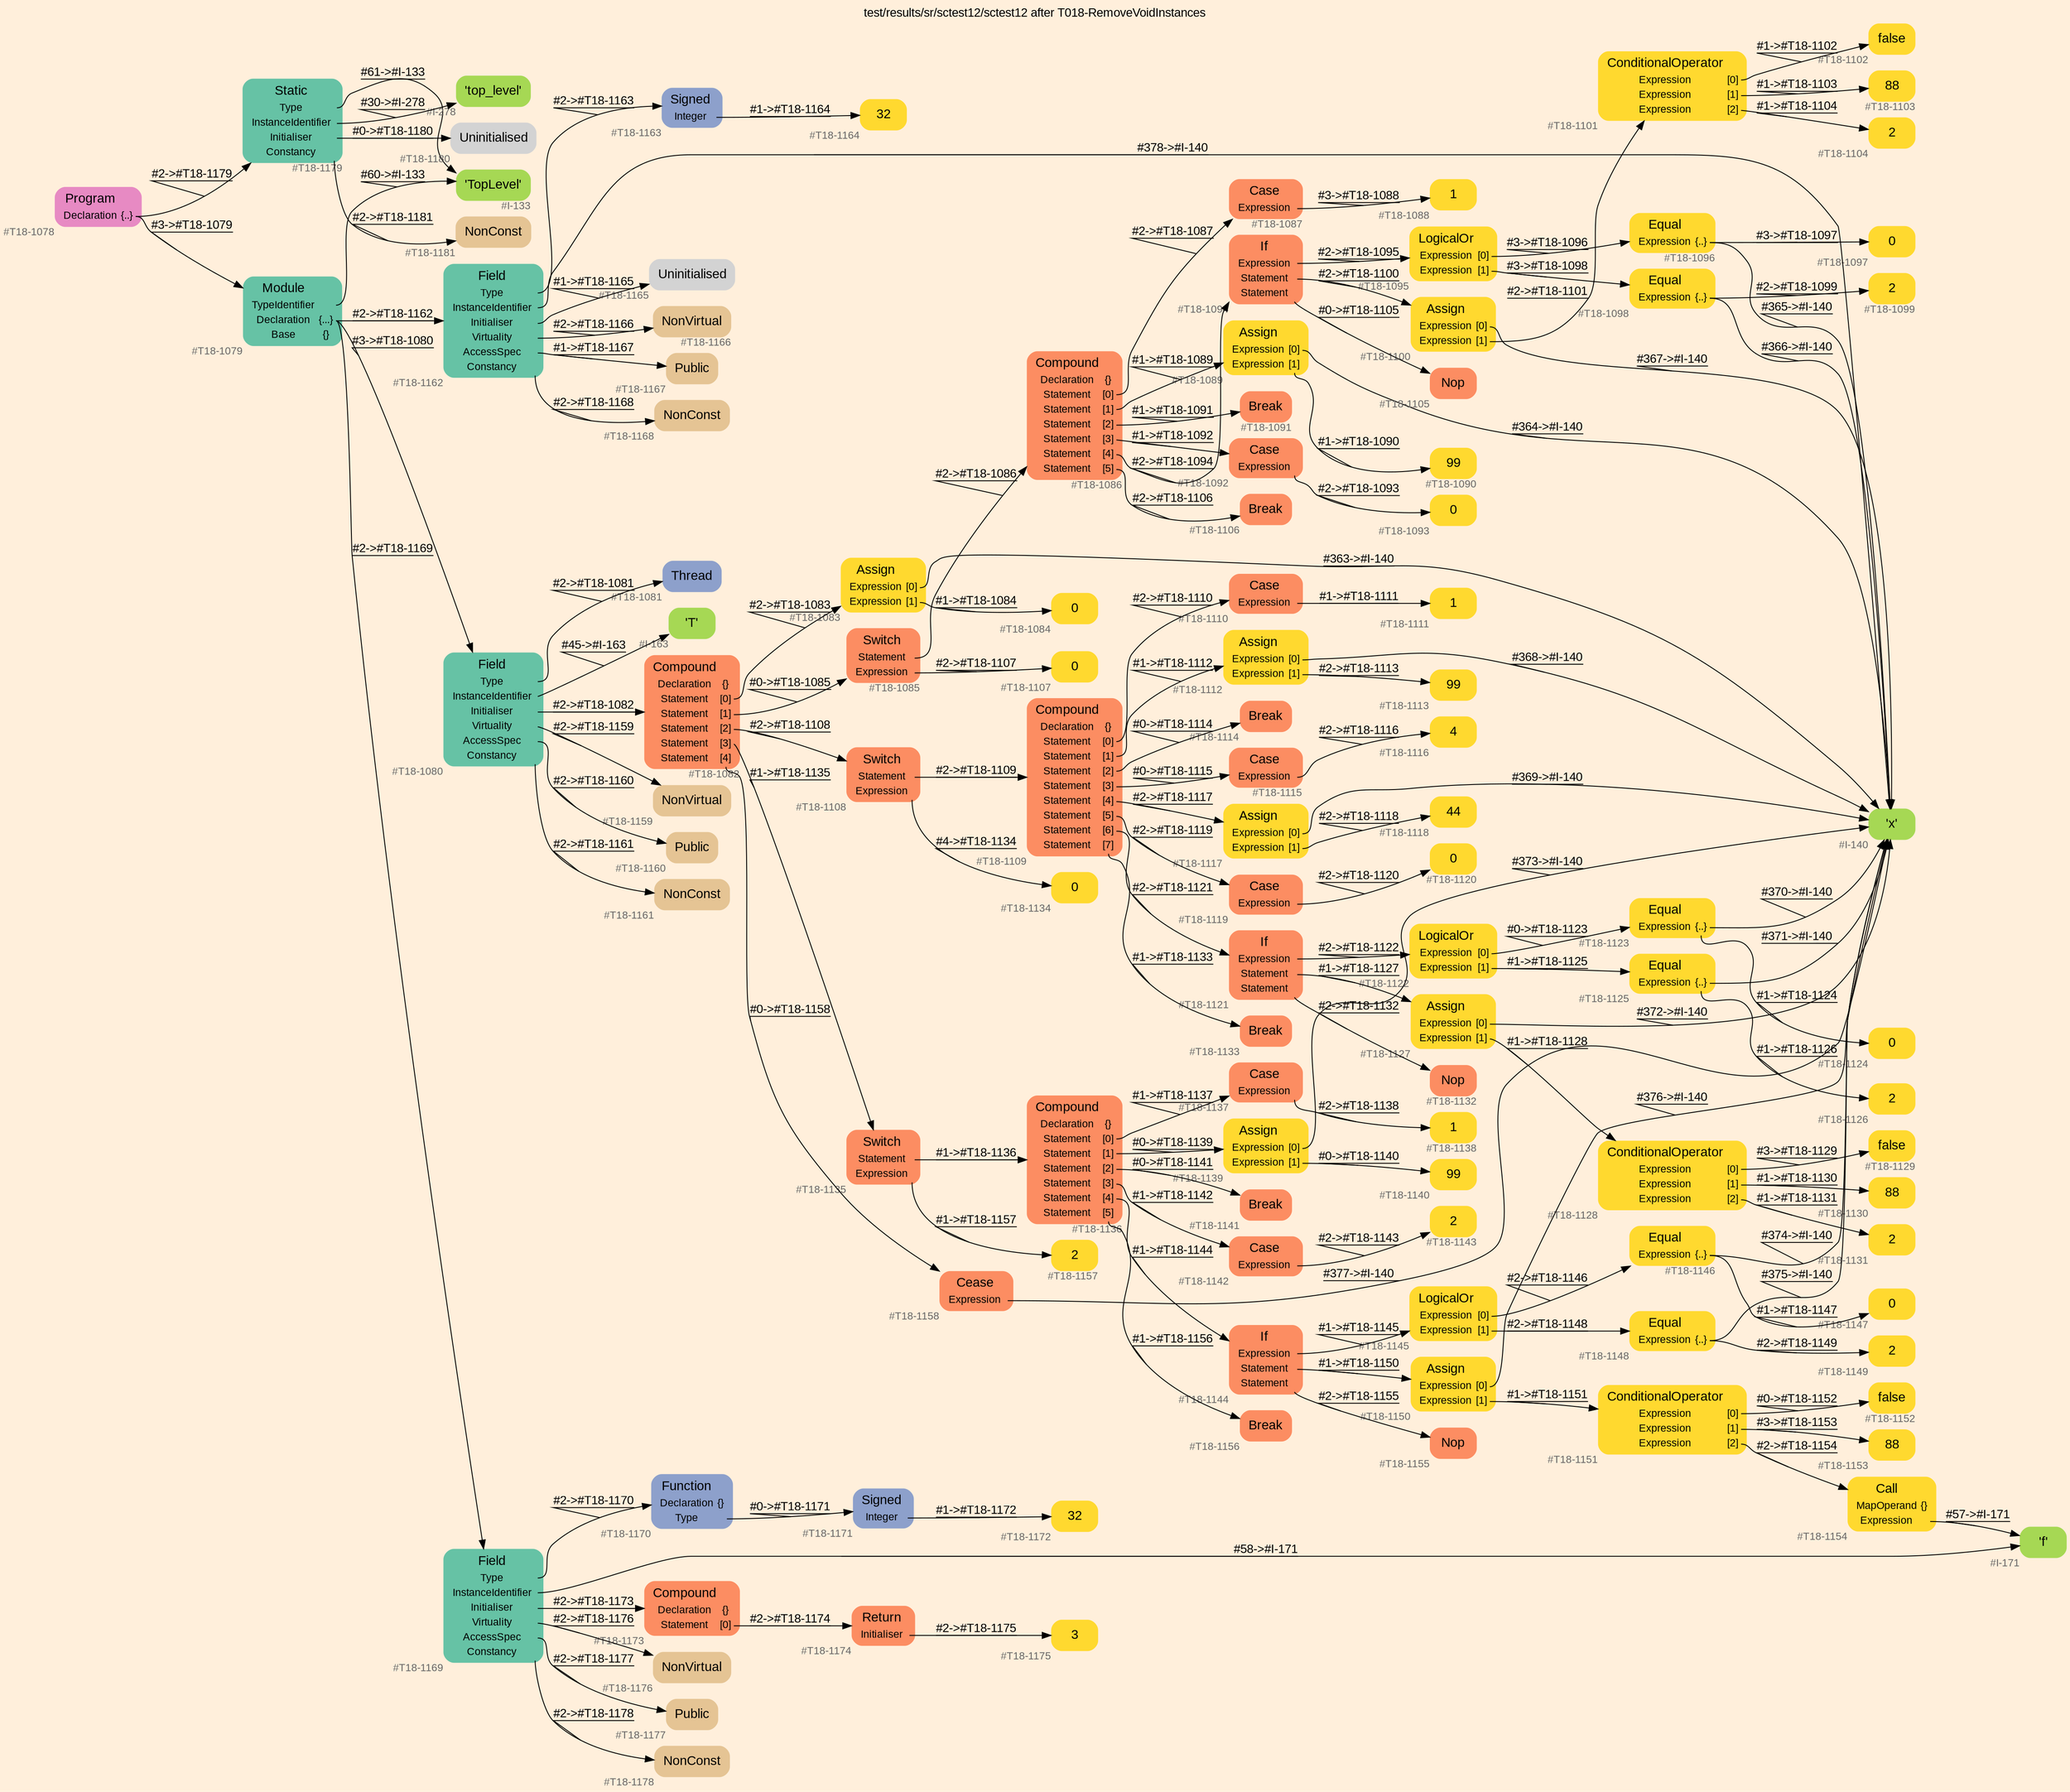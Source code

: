 digraph "test/results/sr/sctest12/sctest12 after T018-RemoveVoidInstances" {
label = "test/results/sr/sctest12/sctest12 after T018-RemoveVoidInstances"
labelloc = t
graph [
    rankdir = "LR"
    ranksep = 0.3
    bgcolor = antiquewhite1
    color = black
    fontcolor = black
    fontname = "Arial"
];
node [
    fontname = "Arial"
];
edge [
    fontname = "Arial"
];

// -------------------- node figure --------------------
// -------- block #T18-1078 ----------
"#T18-1078" [
    fillcolor = "/set28/4"
    xlabel = "#T18-1078"
    fontsize = "12"
    fontcolor = grey40
    shape = "plaintext"
    label = <<TABLE BORDER="0" CELLBORDER="0" CELLSPACING="0">
     <TR><TD><FONT COLOR="black" POINT-SIZE="15">Program</FONT></TD></TR>
     <TR><TD><FONT COLOR="black" POINT-SIZE="12">Declaration</FONT></TD><TD PORT="port0"><FONT COLOR="black" POINT-SIZE="12">{..}</FONT></TD></TR>
    </TABLE>>
    style = "rounded,filled"
];

// -------- block #T18-1079 ----------
"#T18-1079" [
    fillcolor = "/set28/1"
    xlabel = "#T18-1079"
    fontsize = "12"
    fontcolor = grey40
    shape = "plaintext"
    label = <<TABLE BORDER="0" CELLBORDER="0" CELLSPACING="0">
     <TR><TD><FONT COLOR="black" POINT-SIZE="15">Module</FONT></TD></TR>
     <TR><TD><FONT COLOR="black" POINT-SIZE="12">TypeIdentifier</FONT></TD><TD PORT="port0"></TD></TR>
     <TR><TD><FONT COLOR="black" POINT-SIZE="12">Declaration</FONT></TD><TD PORT="port1"><FONT COLOR="black" POINT-SIZE="12">{...}</FONT></TD></TR>
     <TR><TD><FONT COLOR="black" POINT-SIZE="12">Base</FONT></TD><TD PORT="port2"><FONT COLOR="black" POINT-SIZE="12">{}</FONT></TD></TR>
    </TABLE>>
    style = "rounded,filled"
];

// -------- block #I-133 ----------
"#I-133" [
    fillcolor = "/set28/5"
    xlabel = "#I-133"
    fontsize = "12"
    fontcolor = grey40
    shape = "plaintext"
    label = <<TABLE BORDER="0" CELLBORDER="0" CELLSPACING="0">
     <TR><TD><FONT COLOR="black" POINT-SIZE="15">'TopLevel'</FONT></TD></TR>
    </TABLE>>
    style = "rounded,filled"
];

// -------- block #T18-1080 ----------
"#T18-1080" [
    fillcolor = "/set28/1"
    xlabel = "#T18-1080"
    fontsize = "12"
    fontcolor = grey40
    shape = "plaintext"
    label = <<TABLE BORDER="0" CELLBORDER="0" CELLSPACING="0">
     <TR><TD><FONT COLOR="black" POINT-SIZE="15">Field</FONT></TD></TR>
     <TR><TD><FONT COLOR="black" POINT-SIZE="12">Type</FONT></TD><TD PORT="port0"></TD></TR>
     <TR><TD><FONT COLOR="black" POINT-SIZE="12">InstanceIdentifier</FONT></TD><TD PORT="port1"></TD></TR>
     <TR><TD><FONT COLOR="black" POINT-SIZE="12">Initialiser</FONT></TD><TD PORT="port2"></TD></TR>
     <TR><TD><FONT COLOR="black" POINT-SIZE="12">Virtuality</FONT></TD><TD PORT="port3"></TD></TR>
     <TR><TD><FONT COLOR="black" POINT-SIZE="12">AccessSpec</FONT></TD><TD PORT="port4"></TD></TR>
     <TR><TD><FONT COLOR="black" POINT-SIZE="12">Constancy</FONT></TD><TD PORT="port5"></TD></TR>
    </TABLE>>
    style = "rounded,filled"
];

// -------- block #T18-1081 ----------
"#T18-1081" [
    fillcolor = "/set28/3"
    xlabel = "#T18-1081"
    fontsize = "12"
    fontcolor = grey40
    shape = "plaintext"
    label = <<TABLE BORDER="0" CELLBORDER="0" CELLSPACING="0">
     <TR><TD><FONT COLOR="black" POINT-SIZE="15">Thread</FONT></TD></TR>
    </TABLE>>
    style = "rounded,filled"
];

// -------- block #I-163 ----------
"#I-163" [
    fillcolor = "/set28/5"
    xlabel = "#I-163"
    fontsize = "12"
    fontcolor = grey40
    shape = "plaintext"
    label = <<TABLE BORDER="0" CELLBORDER="0" CELLSPACING="0">
     <TR><TD><FONT COLOR="black" POINT-SIZE="15">'T'</FONT></TD></TR>
    </TABLE>>
    style = "rounded,filled"
];

// -------- block #T18-1082 ----------
"#T18-1082" [
    fillcolor = "/set28/2"
    xlabel = "#T18-1082"
    fontsize = "12"
    fontcolor = grey40
    shape = "plaintext"
    label = <<TABLE BORDER="0" CELLBORDER="0" CELLSPACING="0">
     <TR><TD><FONT COLOR="black" POINT-SIZE="15">Compound</FONT></TD></TR>
     <TR><TD><FONT COLOR="black" POINT-SIZE="12">Declaration</FONT></TD><TD PORT="port0"><FONT COLOR="black" POINT-SIZE="12">{}</FONT></TD></TR>
     <TR><TD><FONT COLOR="black" POINT-SIZE="12">Statement</FONT></TD><TD PORT="port1"><FONT COLOR="black" POINT-SIZE="12">[0]</FONT></TD></TR>
     <TR><TD><FONT COLOR="black" POINT-SIZE="12">Statement</FONT></TD><TD PORT="port2"><FONT COLOR="black" POINT-SIZE="12">[1]</FONT></TD></TR>
     <TR><TD><FONT COLOR="black" POINT-SIZE="12">Statement</FONT></TD><TD PORT="port3"><FONT COLOR="black" POINT-SIZE="12">[2]</FONT></TD></TR>
     <TR><TD><FONT COLOR="black" POINT-SIZE="12">Statement</FONT></TD><TD PORT="port4"><FONT COLOR="black" POINT-SIZE="12">[3]</FONT></TD></TR>
     <TR><TD><FONT COLOR="black" POINT-SIZE="12">Statement</FONT></TD><TD PORT="port5"><FONT COLOR="black" POINT-SIZE="12">[4]</FONT></TD></TR>
    </TABLE>>
    style = "rounded,filled"
];

// -------- block #T18-1083 ----------
"#T18-1083" [
    fillcolor = "/set28/6"
    xlabel = "#T18-1083"
    fontsize = "12"
    fontcolor = grey40
    shape = "plaintext"
    label = <<TABLE BORDER="0" CELLBORDER="0" CELLSPACING="0">
     <TR><TD><FONT COLOR="black" POINT-SIZE="15">Assign</FONT></TD></TR>
     <TR><TD><FONT COLOR="black" POINT-SIZE="12">Expression</FONT></TD><TD PORT="port0"><FONT COLOR="black" POINT-SIZE="12">[0]</FONT></TD></TR>
     <TR><TD><FONT COLOR="black" POINT-SIZE="12">Expression</FONT></TD><TD PORT="port1"><FONT COLOR="black" POINT-SIZE="12">[1]</FONT></TD></TR>
    </TABLE>>
    style = "rounded,filled"
];

// -------- block #I-140 ----------
"#I-140" [
    fillcolor = "/set28/5"
    xlabel = "#I-140"
    fontsize = "12"
    fontcolor = grey40
    shape = "plaintext"
    label = <<TABLE BORDER="0" CELLBORDER="0" CELLSPACING="0">
     <TR><TD><FONT COLOR="black" POINT-SIZE="15">'x'</FONT></TD></TR>
    </TABLE>>
    style = "rounded,filled"
];

// -------- block #T18-1084 ----------
"#T18-1084" [
    fillcolor = "/set28/6"
    xlabel = "#T18-1084"
    fontsize = "12"
    fontcolor = grey40
    shape = "plaintext"
    label = <<TABLE BORDER="0" CELLBORDER="0" CELLSPACING="0">
     <TR><TD><FONT COLOR="black" POINT-SIZE="15">0</FONT></TD></TR>
    </TABLE>>
    style = "rounded,filled"
];

// -------- block #T18-1085 ----------
"#T18-1085" [
    fillcolor = "/set28/2"
    xlabel = "#T18-1085"
    fontsize = "12"
    fontcolor = grey40
    shape = "plaintext"
    label = <<TABLE BORDER="0" CELLBORDER="0" CELLSPACING="0">
     <TR><TD><FONT COLOR="black" POINT-SIZE="15">Switch</FONT></TD></TR>
     <TR><TD><FONT COLOR="black" POINT-SIZE="12">Statement</FONT></TD><TD PORT="port0"></TD></TR>
     <TR><TD><FONT COLOR="black" POINT-SIZE="12">Expression</FONT></TD><TD PORT="port1"></TD></TR>
    </TABLE>>
    style = "rounded,filled"
];

// -------- block #T18-1086 ----------
"#T18-1086" [
    fillcolor = "/set28/2"
    xlabel = "#T18-1086"
    fontsize = "12"
    fontcolor = grey40
    shape = "plaintext"
    label = <<TABLE BORDER="0" CELLBORDER="0" CELLSPACING="0">
     <TR><TD><FONT COLOR="black" POINT-SIZE="15">Compound</FONT></TD></TR>
     <TR><TD><FONT COLOR="black" POINT-SIZE="12">Declaration</FONT></TD><TD PORT="port0"><FONT COLOR="black" POINT-SIZE="12">{}</FONT></TD></TR>
     <TR><TD><FONT COLOR="black" POINT-SIZE="12">Statement</FONT></TD><TD PORT="port1"><FONT COLOR="black" POINT-SIZE="12">[0]</FONT></TD></TR>
     <TR><TD><FONT COLOR="black" POINT-SIZE="12">Statement</FONT></TD><TD PORT="port2"><FONT COLOR="black" POINT-SIZE="12">[1]</FONT></TD></TR>
     <TR><TD><FONT COLOR="black" POINT-SIZE="12">Statement</FONT></TD><TD PORT="port3"><FONT COLOR="black" POINT-SIZE="12">[2]</FONT></TD></TR>
     <TR><TD><FONT COLOR="black" POINT-SIZE="12">Statement</FONT></TD><TD PORT="port4"><FONT COLOR="black" POINT-SIZE="12">[3]</FONT></TD></TR>
     <TR><TD><FONT COLOR="black" POINT-SIZE="12">Statement</FONT></TD><TD PORT="port5"><FONT COLOR="black" POINT-SIZE="12">[4]</FONT></TD></TR>
     <TR><TD><FONT COLOR="black" POINT-SIZE="12">Statement</FONT></TD><TD PORT="port6"><FONT COLOR="black" POINT-SIZE="12">[5]</FONT></TD></TR>
    </TABLE>>
    style = "rounded,filled"
];

// -------- block #T18-1087 ----------
"#T18-1087" [
    fillcolor = "/set28/2"
    xlabel = "#T18-1087"
    fontsize = "12"
    fontcolor = grey40
    shape = "plaintext"
    label = <<TABLE BORDER="0" CELLBORDER="0" CELLSPACING="0">
     <TR><TD><FONT COLOR="black" POINT-SIZE="15">Case</FONT></TD></TR>
     <TR><TD><FONT COLOR="black" POINT-SIZE="12">Expression</FONT></TD><TD PORT="port0"></TD></TR>
    </TABLE>>
    style = "rounded,filled"
];

// -------- block #T18-1088 ----------
"#T18-1088" [
    fillcolor = "/set28/6"
    xlabel = "#T18-1088"
    fontsize = "12"
    fontcolor = grey40
    shape = "plaintext"
    label = <<TABLE BORDER="0" CELLBORDER="0" CELLSPACING="0">
     <TR><TD><FONT COLOR="black" POINT-SIZE="15">1</FONT></TD></TR>
    </TABLE>>
    style = "rounded,filled"
];

// -------- block #T18-1089 ----------
"#T18-1089" [
    fillcolor = "/set28/6"
    xlabel = "#T18-1089"
    fontsize = "12"
    fontcolor = grey40
    shape = "plaintext"
    label = <<TABLE BORDER="0" CELLBORDER="0" CELLSPACING="0">
     <TR><TD><FONT COLOR="black" POINT-SIZE="15">Assign</FONT></TD></TR>
     <TR><TD><FONT COLOR="black" POINT-SIZE="12">Expression</FONT></TD><TD PORT="port0"><FONT COLOR="black" POINT-SIZE="12">[0]</FONT></TD></TR>
     <TR><TD><FONT COLOR="black" POINT-SIZE="12">Expression</FONT></TD><TD PORT="port1"><FONT COLOR="black" POINT-SIZE="12">[1]</FONT></TD></TR>
    </TABLE>>
    style = "rounded,filled"
];

// -------- block #T18-1090 ----------
"#T18-1090" [
    fillcolor = "/set28/6"
    xlabel = "#T18-1090"
    fontsize = "12"
    fontcolor = grey40
    shape = "plaintext"
    label = <<TABLE BORDER="0" CELLBORDER="0" CELLSPACING="0">
     <TR><TD><FONT COLOR="black" POINT-SIZE="15">99</FONT></TD></TR>
    </TABLE>>
    style = "rounded,filled"
];

// -------- block #T18-1091 ----------
"#T18-1091" [
    fillcolor = "/set28/2"
    xlabel = "#T18-1091"
    fontsize = "12"
    fontcolor = grey40
    shape = "plaintext"
    label = <<TABLE BORDER="0" CELLBORDER="0" CELLSPACING="0">
     <TR><TD><FONT COLOR="black" POINT-SIZE="15">Break</FONT></TD></TR>
    </TABLE>>
    style = "rounded,filled"
];

// -------- block #T18-1092 ----------
"#T18-1092" [
    fillcolor = "/set28/2"
    xlabel = "#T18-1092"
    fontsize = "12"
    fontcolor = grey40
    shape = "plaintext"
    label = <<TABLE BORDER="0" CELLBORDER="0" CELLSPACING="0">
     <TR><TD><FONT COLOR="black" POINT-SIZE="15">Case</FONT></TD></TR>
     <TR><TD><FONT COLOR="black" POINT-SIZE="12">Expression</FONT></TD><TD PORT="port0"></TD></TR>
    </TABLE>>
    style = "rounded,filled"
];

// -------- block #T18-1093 ----------
"#T18-1093" [
    fillcolor = "/set28/6"
    xlabel = "#T18-1093"
    fontsize = "12"
    fontcolor = grey40
    shape = "plaintext"
    label = <<TABLE BORDER="0" CELLBORDER="0" CELLSPACING="0">
     <TR><TD><FONT COLOR="black" POINT-SIZE="15">0</FONT></TD></TR>
    </TABLE>>
    style = "rounded,filled"
];

// -------- block #T18-1094 ----------
"#T18-1094" [
    fillcolor = "/set28/2"
    xlabel = "#T18-1094"
    fontsize = "12"
    fontcolor = grey40
    shape = "plaintext"
    label = <<TABLE BORDER="0" CELLBORDER="0" CELLSPACING="0">
     <TR><TD><FONT COLOR="black" POINT-SIZE="15">If</FONT></TD></TR>
     <TR><TD><FONT COLOR="black" POINT-SIZE="12">Expression</FONT></TD><TD PORT="port0"></TD></TR>
     <TR><TD><FONT COLOR="black" POINT-SIZE="12">Statement</FONT></TD><TD PORT="port1"></TD></TR>
     <TR><TD><FONT COLOR="black" POINT-SIZE="12">Statement</FONT></TD><TD PORT="port2"></TD></TR>
    </TABLE>>
    style = "rounded,filled"
];

// -------- block #T18-1095 ----------
"#T18-1095" [
    fillcolor = "/set28/6"
    xlabel = "#T18-1095"
    fontsize = "12"
    fontcolor = grey40
    shape = "plaintext"
    label = <<TABLE BORDER="0" CELLBORDER="0" CELLSPACING="0">
     <TR><TD><FONT COLOR="black" POINT-SIZE="15">LogicalOr</FONT></TD></TR>
     <TR><TD><FONT COLOR="black" POINT-SIZE="12">Expression</FONT></TD><TD PORT="port0"><FONT COLOR="black" POINT-SIZE="12">[0]</FONT></TD></TR>
     <TR><TD><FONT COLOR="black" POINT-SIZE="12">Expression</FONT></TD><TD PORT="port1"><FONT COLOR="black" POINT-SIZE="12">[1]</FONT></TD></TR>
    </TABLE>>
    style = "rounded,filled"
];

// -------- block #T18-1096 ----------
"#T18-1096" [
    fillcolor = "/set28/6"
    xlabel = "#T18-1096"
    fontsize = "12"
    fontcolor = grey40
    shape = "plaintext"
    label = <<TABLE BORDER="0" CELLBORDER="0" CELLSPACING="0">
     <TR><TD><FONT COLOR="black" POINT-SIZE="15">Equal</FONT></TD></TR>
     <TR><TD><FONT COLOR="black" POINT-SIZE="12">Expression</FONT></TD><TD PORT="port0"><FONT COLOR="black" POINT-SIZE="12">{..}</FONT></TD></TR>
    </TABLE>>
    style = "rounded,filled"
];

// -------- block #T18-1097 ----------
"#T18-1097" [
    fillcolor = "/set28/6"
    xlabel = "#T18-1097"
    fontsize = "12"
    fontcolor = grey40
    shape = "plaintext"
    label = <<TABLE BORDER="0" CELLBORDER="0" CELLSPACING="0">
     <TR><TD><FONT COLOR="black" POINT-SIZE="15">0</FONT></TD></TR>
    </TABLE>>
    style = "rounded,filled"
];

// -------- block #T18-1098 ----------
"#T18-1098" [
    fillcolor = "/set28/6"
    xlabel = "#T18-1098"
    fontsize = "12"
    fontcolor = grey40
    shape = "plaintext"
    label = <<TABLE BORDER="0" CELLBORDER="0" CELLSPACING="0">
     <TR><TD><FONT COLOR="black" POINT-SIZE="15">Equal</FONT></TD></TR>
     <TR><TD><FONT COLOR="black" POINT-SIZE="12">Expression</FONT></TD><TD PORT="port0"><FONT COLOR="black" POINT-SIZE="12">{..}</FONT></TD></TR>
    </TABLE>>
    style = "rounded,filled"
];

// -------- block #T18-1099 ----------
"#T18-1099" [
    fillcolor = "/set28/6"
    xlabel = "#T18-1099"
    fontsize = "12"
    fontcolor = grey40
    shape = "plaintext"
    label = <<TABLE BORDER="0" CELLBORDER="0" CELLSPACING="0">
     <TR><TD><FONT COLOR="black" POINT-SIZE="15">2</FONT></TD></TR>
    </TABLE>>
    style = "rounded,filled"
];

// -------- block #T18-1100 ----------
"#T18-1100" [
    fillcolor = "/set28/6"
    xlabel = "#T18-1100"
    fontsize = "12"
    fontcolor = grey40
    shape = "plaintext"
    label = <<TABLE BORDER="0" CELLBORDER="0" CELLSPACING="0">
     <TR><TD><FONT COLOR="black" POINT-SIZE="15">Assign</FONT></TD></TR>
     <TR><TD><FONT COLOR="black" POINT-SIZE="12">Expression</FONT></TD><TD PORT="port0"><FONT COLOR="black" POINT-SIZE="12">[0]</FONT></TD></TR>
     <TR><TD><FONT COLOR="black" POINT-SIZE="12">Expression</FONT></TD><TD PORT="port1"><FONT COLOR="black" POINT-SIZE="12">[1]</FONT></TD></TR>
    </TABLE>>
    style = "rounded,filled"
];

// -------- block #T18-1101 ----------
"#T18-1101" [
    fillcolor = "/set28/6"
    xlabel = "#T18-1101"
    fontsize = "12"
    fontcolor = grey40
    shape = "plaintext"
    label = <<TABLE BORDER="0" CELLBORDER="0" CELLSPACING="0">
     <TR><TD><FONT COLOR="black" POINT-SIZE="15">ConditionalOperator</FONT></TD></TR>
     <TR><TD><FONT COLOR="black" POINT-SIZE="12">Expression</FONT></TD><TD PORT="port0"><FONT COLOR="black" POINT-SIZE="12">[0]</FONT></TD></TR>
     <TR><TD><FONT COLOR="black" POINT-SIZE="12">Expression</FONT></TD><TD PORT="port1"><FONT COLOR="black" POINT-SIZE="12">[1]</FONT></TD></TR>
     <TR><TD><FONT COLOR="black" POINT-SIZE="12">Expression</FONT></TD><TD PORT="port2"><FONT COLOR="black" POINT-SIZE="12">[2]</FONT></TD></TR>
    </TABLE>>
    style = "rounded,filled"
];

// -------- block #T18-1102 ----------
"#T18-1102" [
    fillcolor = "/set28/6"
    xlabel = "#T18-1102"
    fontsize = "12"
    fontcolor = grey40
    shape = "plaintext"
    label = <<TABLE BORDER="0" CELLBORDER="0" CELLSPACING="0">
     <TR><TD><FONT COLOR="black" POINT-SIZE="15">false</FONT></TD></TR>
    </TABLE>>
    style = "rounded,filled"
];

// -------- block #T18-1103 ----------
"#T18-1103" [
    fillcolor = "/set28/6"
    xlabel = "#T18-1103"
    fontsize = "12"
    fontcolor = grey40
    shape = "plaintext"
    label = <<TABLE BORDER="0" CELLBORDER="0" CELLSPACING="0">
     <TR><TD><FONT COLOR="black" POINT-SIZE="15">88</FONT></TD></TR>
    </TABLE>>
    style = "rounded,filled"
];

// -------- block #T18-1104 ----------
"#T18-1104" [
    fillcolor = "/set28/6"
    xlabel = "#T18-1104"
    fontsize = "12"
    fontcolor = grey40
    shape = "plaintext"
    label = <<TABLE BORDER="0" CELLBORDER="0" CELLSPACING="0">
     <TR><TD><FONT COLOR="black" POINT-SIZE="15">2</FONT></TD></TR>
    </TABLE>>
    style = "rounded,filled"
];

// -------- block #T18-1105 ----------
"#T18-1105" [
    fillcolor = "/set28/2"
    xlabel = "#T18-1105"
    fontsize = "12"
    fontcolor = grey40
    shape = "plaintext"
    label = <<TABLE BORDER="0" CELLBORDER="0" CELLSPACING="0">
     <TR><TD><FONT COLOR="black" POINT-SIZE="15">Nop</FONT></TD></TR>
    </TABLE>>
    style = "rounded,filled"
];

// -------- block #T18-1106 ----------
"#T18-1106" [
    fillcolor = "/set28/2"
    xlabel = "#T18-1106"
    fontsize = "12"
    fontcolor = grey40
    shape = "plaintext"
    label = <<TABLE BORDER="0" CELLBORDER="0" CELLSPACING="0">
     <TR><TD><FONT COLOR="black" POINT-SIZE="15">Break</FONT></TD></TR>
    </TABLE>>
    style = "rounded,filled"
];

// -------- block #T18-1107 ----------
"#T18-1107" [
    fillcolor = "/set28/6"
    xlabel = "#T18-1107"
    fontsize = "12"
    fontcolor = grey40
    shape = "plaintext"
    label = <<TABLE BORDER="0" CELLBORDER="0" CELLSPACING="0">
     <TR><TD><FONT COLOR="black" POINT-SIZE="15">0</FONT></TD></TR>
    </TABLE>>
    style = "rounded,filled"
];

// -------- block #T18-1108 ----------
"#T18-1108" [
    fillcolor = "/set28/2"
    xlabel = "#T18-1108"
    fontsize = "12"
    fontcolor = grey40
    shape = "plaintext"
    label = <<TABLE BORDER="0" CELLBORDER="0" CELLSPACING="0">
     <TR><TD><FONT COLOR="black" POINT-SIZE="15">Switch</FONT></TD></TR>
     <TR><TD><FONT COLOR="black" POINT-SIZE="12">Statement</FONT></TD><TD PORT="port0"></TD></TR>
     <TR><TD><FONT COLOR="black" POINT-SIZE="12">Expression</FONT></TD><TD PORT="port1"></TD></TR>
    </TABLE>>
    style = "rounded,filled"
];

// -------- block #T18-1109 ----------
"#T18-1109" [
    fillcolor = "/set28/2"
    xlabel = "#T18-1109"
    fontsize = "12"
    fontcolor = grey40
    shape = "plaintext"
    label = <<TABLE BORDER="0" CELLBORDER="0" CELLSPACING="0">
     <TR><TD><FONT COLOR="black" POINT-SIZE="15">Compound</FONT></TD></TR>
     <TR><TD><FONT COLOR="black" POINT-SIZE="12">Declaration</FONT></TD><TD PORT="port0"><FONT COLOR="black" POINT-SIZE="12">{}</FONT></TD></TR>
     <TR><TD><FONT COLOR="black" POINT-SIZE="12">Statement</FONT></TD><TD PORT="port1"><FONT COLOR="black" POINT-SIZE="12">[0]</FONT></TD></TR>
     <TR><TD><FONT COLOR="black" POINT-SIZE="12">Statement</FONT></TD><TD PORT="port2"><FONT COLOR="black" POINT-SIZE="12">[1]</FONT></TD></TR>
     <TR><TD><FONT COLOR="black" POINT-SIZE="12">Statement</FONT></TD><TD PORT="port3"><FONT COLOR="black" POINT-SIZE="12">[2]</FONT></TD></TR>
     <TR><TD><FONT COLOR="black" POINT-SIZE="12">Statement</FONT></TD><TD PORT="port4"><FONT COLOR="black" POINT-SIZE="12">[3]</FONT></TD></TR>
     <TR><TD><FONT COLOR="black" POINT-SIZE="12">Statement</FONT></TD><TD PORT="port5"><FONT COLOR="black" POINT-SIZE="12">[4]</FONT></TD></TR>
     <TR><TD><FONT COLOR="black" POINT-SIZE="12">Statement</FONT></TD><TD PORT="port6"><FONT COLOR="black" POINT-SIZE="12">[5]</FONT></TD></TR>
     <TR><TD><FONT COLOR="black" POINT-SIZE="12">Statement</FONT></TD><TD PORT="port7"><FONT COLOR="black" POINT-SIZE="12">[6]</FONT></TD></TR>
     <TR><TD><FONT COLOR="black" POINT-SIZE="12">Statement</FONT></TD><TD PORT="port8"><FONT COLOR="black" POINT-SIZE="12">[7]</FONT></TD></TR>
    </TABLE>>
    style = "rounded,filled"
];

// -------- block #T18-1110 ----------
"#T18-1110" [
    fillcolor = "/set28/2"
    xlabel = "#T18-1110"
    fontsize = "12"
    fontcolor = grey40
    shape = "plaintext"
    label = <<TABLE BORDER="0" CELLBORDER="0" CELLSPACING="0">
     <TR><TD><FONT COLOR="black" POINT-SIZE="15">Case</FONT></TD></TR>
     <TR><TD><FONT COLOR="black" POINT-SIZE="12">Expression</FONT></TD><TD PORT="port0"></TD></TR>
    </TABLE>>
    style = "rounded,filled"
];

// -------- block #T18-1111 ----------
"#T18-1111" [
    fillcolor = "/set28/6"
    xlabel = "#T18-1111"
    fontsize = "12"
    fontcolor = grey40
    shape = "plaintext"
    label = <<TABLE BORDER="0" CELLBORDER="0" CELLSPACING="0">
     <TR><TD><FONT COLOR="black" POINT-SIZE="15">1</FONT></TD></TR>
    </TABLE>>
    style = "rounded,filled"
];

// -------- block #T18-1112 ----------
"#T18-1112" [
    fillcolor = "/set28/6"
    xlabel = "#T18-1112"
    fontsize = "12"
    fontcolor = grey40
    shape = "plaintext"
    label = <<TABLE BORDER="0" CELLBORDER="0" CELLSPACING="0">
     <TR><TD><FONT COLOR="black" POINT-SIZE="15">Assign</FONT></TD></TR>
     <TR><TD><FONT COLOR="black" POINT-SIZE="12">Expression</FONT></TD><TD PORT="port0"><FONT COLOR="black" POINT-SIZE="12">[0]</FONT></TD></TR>
     <TR><TD><FONT COLOR="black" POINT-SIZE="12">Expression</FONT></TD><TD PORT="port1"><FONT COLOR="black" POINT-SIZE="12">[1]</FONT></TD></TR>
    </TABLE>>
    style = "rounded,filled"
];

// -------- block #T18-1113 ----------
"#T18-1113" [
    fillcolor = "/set28/6"
    xlabel = "#T18-1113"
    fontsize = "12"
    fontcolor = grey40
    shape = "plaintext"
    label = <<TABLE BORDER="0" CELLBORDER="0" CELLSPACING="0">
     <TR><TD><FONT COLOR="black" POINT-SIZE="15">99</FONT></TD></TR>
    </TABLE>>
    style = "rounded,filled"
];

// -------- block #T18-1114 ----------
"#T18-1114" [
    fillcolor = "/set28/2"
    xlabel = "#T18-1114"
    fontsize = "12"
    fontcolor = grey40
    shape = "plaintext"
    label = <<TABLE BORDER="0" CELLBORDER="0" CELLSPACING="0">
     <TR><TD><FONT COLOR="black" POINT-SIZE="15">Break</FONT></TD></TR>
    </TABLE>>
    style = "rounded,filled"
];

// -------- block #T18-1115 ----------
"#T18-1115" [
    fillcolor = "/set28/2"
    xlabel = "#T18-1115"
    fontsize = "12"
    fontcolor = grey40
    shape = "plaintext"
    label = <<TABLE BORDER="0" CELLBORDER="0" CELLSPACING="0">
     <TR><TD><FONT COLOR="black" POINT-SIZE="15">Case</FONT></TD></TR>
     <TR><TD><FONT COLOR="black" POINT-SIZE="12">Expression</FONT></TD><TD PORT="port0"></TD></TR>
    </TABLE>>
    style = "rounded,filled"
];

// -------- block #T18-1116 ----------
"#T18-1116" [
    fillcolor = "/set28/6"
    xlabel = "#T18-1116"
    fontsize = "12"
    fontcolor = grey40
    shape = "plaintext"
    label = <<TABLE BORDER="0" CELLBORDER="0" CELLSPACING="0">
     <TR><TD><FONT COLOR="black" POINT-SIZE="15">4</FONT></TD></TR>
    </TABLE>>
    style = "rounded,filled"
];

// -------- block #T18-1117 ----------
"#T18-1117" [
    fillcolor = "/set28/6"
    xlabel = "#T18-1117"
    fontsize = "12"
    fontcolor = grey40
    shape = "plaintext"
    label = <<TABLE BORDER="0" CELLBORDER="0" CELLSPACING="0">
     <TR><TD><FONT COLOR="black" POINT-SIZE="15">Assign</FONT></TD></TR>
     <TR><TD><FONT COLOR="black" POINT-SIZE="12">Expression</FONT></TD><TD PORT="port0"><FONT COLOR="black" POINT-SIZE="12">[0]</FONT></TD></TR>
     <TR><TD><FONT COLOR="black" POINT-SIZE="12">Expression</FONT></TD><TD PORT="port1"><FONT COLOR="black" POINT-SIZE="12">[1]</FONT></TD></TR>
    </TABLE>>
    style = "rounded,filled"
];

// -------- block #T18-1118 ----------
"#T18-1118" [
    fillcolor = "/set28/6"
    xlabel = "#T18-1118"
    fontsize = "12"
    fontcolor = grey40
    shape = "plaintext"
    label = <<TABLE BORDER="0" CELLBORDER="0" CELLSPACING="0">
     <TR><TD><FONT COLOR="black" POINT-SIZE="15">44</FONT></TD></TR>
    </TABLE>>
    style = "rounded,filled"
];

// -------- block #T18-1119 ----------
"#T18-1119" [
    fillcolor = "/set28/2"
    xlabel = "#T18-1119"
    fontsize = "12"
    fontcolor = grey40
    shape = "plaintext"
    label = <<TABLE BORDER="0" CELLBORDER="0" CELLSPACING="0">
     <TR><TD><FONT COLOR="black" POINT-SIZE="15">Case</FONT></TD></TR>
     <TR><TD><FONT COLOR="black" POINT-SIZE="12">Expression</FONT></TD><TD PORT="port0"></TD></TR>
    </TABLE>>
    style = "rounded,filled"
];

// -------- block #T18-1120 ----------
"#T18-1120" [
    fillcolor = "/set28/6"
    xlabel = "#T18-1120"
    fontsize = "12"
    fontcolor = grey40
    shape = "plaintext"
    label = <<TABLE BORDER="0" CELLBORDER="0" CELLSPACING="0">
     <TR><TD><FONT COLOR="black" POINT-SIZE="15">0</FONT></TD></TR>
    </TABLE>>
    style = "rounded,filled"
];

// -------- block #T18-1121 ----------
"#T18-1121" [
    fillcolor = "/set28/2"
    xlabel = "#T18-1121"
    fontsize = "12"
    fontcolor = grey40
    shape = "plaintext"
    label = <<TABLE BORDER="0" CELLBORDER="0" CELLSPACING="0">
     <TR><TD><FONT COLOR="black" POINT-SIZE="15">If</FONT></TD></TR>
     <TR><TD><FONT COLOR="black" POINT-SIZE="12">Expression</FONT></TD><TD PORT="port0"></TD></TR>
     <TR><TD><FONT COLOR="black" POINT-SIZE="12">Statement</FONT></TD><TD PORT="port1"></TD></TR>
     <TR><TD><FONT COLOR="black" POINT-SIZE="12">Statement</FONT></TD><TD PORT="port2"></TD></TR>
    </TABLE>>
    style = "rounded,filled"
];

// -------- block #T18-1122 ----------
"#T18-1122" [
    fillcolor = "/set28/6"
    xlabel = "#T18-1122"
    fontsize = "12"
    fontcolor = grey40
    shape = "plaintext"
    label = <<TABLE BORDER="0" CELLBORDER="0" CELLSPACING="0">
     <TR><TD><FONT COLOR="black" POINT-SIZE="15">LogicalOr</FONT></TD></TR>
     <TR><TD><FONT COLOR="black" POINT-SIZE="12">Expression</FONT></TD><TD PORT="port0"><FONT COLOR="black" POINT-SIZE="12">[0]</FONT></TD></TR>
     <TR><TD><FONT COLOR="black" POINT-SIZE="12">Expression</FONT></TD><TD PORT="port1"><FONT COLOR="black" POINT-SIZE="12">[1]</FONT></TD></TR>
    </TABLE>>
    style = "rounded,filled"
];

// -------- block #T18-1123 ----------
"#T18-1123" [
    fillcolor = "/set28/6"
    xlabel = "#T18-1123"
    fontsize = "12"
    fontcolor = grey40
    shape = "plaintext"
    label = <<TABLE BORDER="0" CELLBORDER="0" CELLSPACING="0">
     <TR><TD><FONT COLOR="black" POINT-SIZE="15">Equal</FONT></TD></TR>
     <TR><TD><FONT COLOR="black" POINT-SIZE="12">Expression</FONT></TD><TD PORT="port0"><FONT COLOR="black" POINT-SIZE="12">{..}</FONT></TD></TR>
    </TABLE>>
    style = "rounded,filled"
];

// -------- block #T18-1124 ----------
"#T18-1124" [
    fillcolor = "/set28/6"
    xlabel = "#T18-1124"
    fontsize = "12"
    fontcolor = grey40
    shape = "plaintext"
    label = <<TABLE BORDER="0" CELLBORDER="0" CELLSPACING="0">
     <TR><TD><FONT COLOR="black" POINT-SIZE="15">0</FONT></TD></TR>
    </TABLE>>
    style = "rounded,filled"
];

// -------- block #T18-1125 ----------
"#T18-1125" [
    fillcolor = "/set28/6"
    xlabel = "#T18-1125"
    fontsize = "12"
    fontcolor = grey40
    shape = "plaintext"
    label = <<TABLE BORDER="0" CELLBORDER="0" CELLSPACING="0">
     <TR><TD><FONT COLOR="black" POINT-SIZE="15">Equal</FONT></TD></TR>
     <TR><TD><FONT COLOR="black" POINT-SIZE="12">Expression</FONT></TD><TD PORT="port0"><FONT COLOR="black" POINT-SIZE="12">{..}</FONT></TD></TR>
    </TABLE>>
    style = "rounded,filled"
];

// -------- block #T18-1126 ----------
"#T18-1126" [
    fillcolor = "/set28/6"
    xlabel = "#T18-1126"
    fontsize = "12"
    fontcolor = grey40
    shape = "plaintext"
    label = <<TABLE BORDER="0" CELLBORDER="0" CELLSPACING="0">
     <TR><TD><FONT COLOR="black" POINT-SIZE="15">2</FONT></TD></TR>
    </TABLE>>
    style = "rounded,filled"
];

// -------- block #T18-1127 ----------
"#T18-1127" [
    fillcolor = "/set28/6"
    xlabel = "#T18-1127"
    fontsize = "12"
    fontcolor = grey40
    shape = "plaintext"
    label = <<TABLE BORDER="0" CELLBORDER="0" CELLSPACING="0">
     <TR><TD><FONT COLOR="black" POINT-SIZE="15">Assign</FONT></TD></TR>
     <TR><TD><FONT COLOR="black" POINT-SIZE="12">Expression</FONT></TD><TD PORT="port0"><FONT COLOR="black" POINT-SIZE="12">[0]</FONT></TD></TR>
     <TR><TD><FONT COLOR="black" POINT-SIZE="12">Expression</FONT></TD><TD PORT="port1"><FONT COLOR="black" POINT-SIZE="12">[1]</FONT></TD></TR>
    </TABLE>>
    style = "rounded,filled"
];

// -------- block #T18-1128 ----------
"#T18-1128" [
    fillcolor = "/set28/6"
    xlabel = "#T18-1128"
    fontsize = "12"
    fontcolor = grey40
    shape = "plaintext"
    label = <<TABLE BORDER="0" CELLBORDER="0" CELLSPACING="0">
     <TR><TD><FONT COLOR="black" POINT-SIZE="15">ConditionalOperator</FONT></TD></TR>
     <TR><TD><FONT COLOR="black" POINT-SIZE="12">Expression</FONT></TD><TD PORT="port0"><FONT COLOR="black" POINT-SIZE="12">[0]</FONT></TD></TR>
     <TR><TD><FONT COLOR="black" POINT-SIZE="12">Expression</FONT></TD><TD PORT="port1"><FONT COLOR="black" POINT-SIZE="12">[1]</FONT></TD></TR>
     <TR><TD><FONT COLOR="black" POINT-SIZE="12">Expression</FONT></TD><TD PORT="port2"><FONT COLOR="black" POINT-SIZE="12">[2]</FONT></TD></TR>
    </TABLE>>
    style = "rounded,filled"
];

// -------- block #T18-1129 ----------
"#T18-1129" [
    fillcolor = "/set28/6"
    xlabel = "#T18-1129"
    fontsize = "12"
    fontcolor = grey40
    shape = "plaintext"
    label = <<TABLE BORDER="0" CELLBORDER="0" CELLSPACING="0">
     <TR><TD><FONT COLOR="black" POINT-SIZE="15">false</FONT></TD></TR>
    </TABLE>>
    style = "rounded,filled"
];

// -------- block #T18-1130 ----------
"#T18-1130" [
    fillcolor = "/set28/6"
    xlabel = "#T18-1130"
    fontsize = "12"
    fontcolor = grey40
    shape = "plaintext"
    label = <<TABLE BORDER="0" CELLBORDER="0" CELLSPACING="0">
     <TR><TD><FONT COLOR="black" POINT-SIZE="15">88</FONT></TD></TR>
    </TABLE>>
    style = "rounded,filled"
];

// -------- block #T18-1131 ----------
"#T18-1131" [
    fillcolor = "/set28/6"
    xlabel = "#T18-1131"
    fontsize = "12"
    fontcolor = grey40
    shape = "plaintext"
    label = <<TABLE BORDER="0" CELLBORDER="0" CELLSPACING="0">
     <TR><TD><FONT COLOR="black" POINT-SIZE="15">2</FONT></TD></TR>
    </TABLE>>
    style = "rounded,filled"
];

// -------- block #T18-1132 ----------
"#T18-1132" [
    fillcolor = "/set28/2"
    xlabel = "#T18-1132"
    fontsize = "12"
    fontcolor = grey40
    shape = "plaintext"
    label = <<TABLE BORDER="0" CELLBORDER="0" CELLSPACING="0">
     <TR><TD><FONT COLOR="black" POINT-SIZE="15">Nop</FONT></TD></TR>
    </TABLE>>
    style = "rounded,filled"
];

// -------- block #T18-1133 ----------
"#T18-1133" [
    fillcolor = "/set28/2"
    xlabel = "#T18-1133"
    fontsize = "12"
    fontcolor = grey40
    shape = "plaintext"
    label = <<TABLE BORDER="0" CELLBORDER="0" CELLSPACING="0">
     <TR><TD><FONT COLOR="black" POINT-SIZE="15">Break</FONT></TD></TR>
    </TABLE>>
    style = "rounded,filled"
];

// -------- block #T18-1134 ----------
"#T18-1134" [
    fillcolor = "/set28/6"
    xlabel = "#T18-1134"
    fontsize = "12"
    fontcolor = grey40
    shape = "plaintext"
    label = <<TABLE BORDER="0" CELLBORDER="0" CELLSPACING="0">
     <TR><TD><FONT COLOR="black" POINT-SIZE="15">0</FONT></TD></TR>
    </TABLE>>
    style = "rounded,filled"
];

// -------- block #T18-1135 ----------
"#T18-1135" [
    fillcolor = "/set28/2"
    xlabel = "#T18-1135"
    fontsize = "12"
    fontcolor = grey40
    shape = "plaintext"
    label = <<TABLE BORDER="0" CELLBORDER="0" CELLSPACING="0">
     <TR><TD><FONT COLOR="black" POINT-SIZE="15">Switch</FONT></TD></TR>
     <TR><TD><FONT COLOR="black" POINT-SIZE="12">Statement</FONT></TD><TD PORT="port0"></TD></TR>
     <TR><TD><FONT COLOR="black" POINT-SIZE="12">Expression</FONT></TD><TD PORT="port1"></TD></TR>
    </TABLE>>
    style = "rounded,filled"
];

// -------- block #T18-1136 ----------
"#T18-1136" [
    fillcolor = "/set28/2"
    xlabel = "#T18-1136"
    fontsize = "12"
    fontcolor = grey40
    shape = "plaintext"
    label = <<TABLE BORDER="0" CELLBORDER="0" CELLSPACING="0">
     <TR><TD><FONT COLOR="black" POINT-SIZE="15">Compound</FONT></TD></TR>
     <TR><TD><FONT COLOR="black" POINT-SIZE="12">Declaration</FONT></TD><TD PORT="port0"><FONT COLOR="black" POINT-SIZE="12">{}</FONT></TD></TR>
     <TR><TD><FONT COLOR="black" POINT-SIZE="12">Statement</FONT></TD><TD PORT="port1"><FONT COLOR="black" POINT-SIZE="12">[0]</FONT></TD></TR>
     <TR><TD><FONT COLOR="black" POINT-SIZE="12">Statement</FONT></TD><TD PORT="port2"><FONT COLOR="black" POINT-SIZE="12">[1]</FONT></TD></TR>
     <TR><TD><FONT COLOR="black" POINT-SIZE="12">Statement</FONT></TD><TD PORT="port3"><FONT COLOR="black" POINT-SIZE="12">[2]</FONT></TD></TR>
     <TR><TD><FONT COLOR="black" POINT-SIZE="12">Statement</FONT></TD><TD PORT="port4"><FONT COLOR="black" POINT-SIZE="12">[3]</FONT></TD></TR>
     <TR><TD><FONT COLOR="black" POINT-SIZE="12">Statement</FONT></TD><TD PORT="port5"><FONT COLOR="black" POINT-SIZE="12">[4]</FONT></TD></TR>
     <TR><TD><FONT COLOR="black" POINT-SIZE="12">Statement</FONT></TD><TD PORT="port6"><FONT COLOR="black" POINT-SIZE="12">[5]</FONT></TD></TR>
    </TABLE>>
    style = "rounded,filled"
];

// -------- block #T18-1137 ----------
"#T18-1137" [
    fillcolor = "/set28/2"
    xlabel = "#T18-1137"
    fontsize = "12"
    fontcolor = grey40
    shape = "plaintext"
    label = <<TABLE BORDER="0" CELLBORDER="0" CELLSPACING="0">
     <TR><TD><FONT COLOR="black" POINT-SIZE="15">Case</FONT></TD></TR>
     <TR><TD><FONT COLOR="black" POINT-SIZE="12">Expression</FONT></TD><TD PORT="port0"></TD></TR>
    </TABLE>>
    style = "rounded,filled"
];

// -------- block #T18-1138 ----------
"#T18-1138" [
    fillcolor = "/set28/6"
    xlabel = "#T18-1138"
    fontsize = "12"
    fontcolor = grey40
    shape = "plaintext"
    label = <<TABLE BORDER="0" CELLBORDER="0" CELLSPACING="0">
     <TR><TD><FONT COLOR="black" POINT-SIZE="15">1</FONT></TD></TR>
    </TABLE>>
    style = "rounded,filled"
];

// -------- block #T18-1139 ----------
"#T18-1139" [
    fillcolor = "/set28/6"
    xlabel = "#T18-1139"
    fontsize = "12"
    fontcolor = grey40
    shape = "plaintext"
    label = <<TABLE BORDER="0" CELLBORDER="0" CELLSPACING="0">
     <TR><TD><FONT COLOR="black" POINT-SIZE="15">Assign</FONT></TD></TR>
     <TR><TD><FONT COLOR="black" POINT-SIZE="12">Expression</FONT></TD><TD PORT="port0"><FONT COLOR="black" POINT-SIZE="12">[0]</FONT></TD></TR>
     <TR><TD><FONT COLOR="black" POINT-SIZE="12">Expression</FONT></TD><TD PORT="port1"><FONT COLOR="black" POINT-SIZE="12">[1]</FONT></TD></TR>
    </TABLE>>
    style = "rounded,filled"
];

// -------- block #T18-1140 ----------
"#T18-1140" [
    fillcolor = "/set28/6"
    xlabel = "#T18-1140"
    fontsize = "12"
    fontcolor = grey40
    shape = "plaintext"
    label = <<TABLE BORDER="0" CELLBORDER="0" CELLSPACING="0">
     <TR><TD><FONT COLOR="black" POINT-SIZE="15">99</FONT></TD></TR>
    </TABLE>>
    style = "rounded,filled"
];

// -------- block #T18-1141 ----------
"#T18-1141" [
    fillcolor = "/set28/2"
    xlabel = "#T18-1141"
    fontsize = "12"
    fontcolor = grey40
    shape = "plaintext"
    label = <<TABLE BORDER="0" CELLBORDER="0" CELLSPACING="0">
     <TR><TD><FONT COLOR="black" POINT-SIZE="15">Break</FONT></TD></TR>
    </TABLE>>
    style = "rounded,filled"
];

// -------- block #T18-1142 ----------
"#T18-1142" [
    fillcolor = "/set28/2"
    xlabel = "#T18-1142"
    fontsize = "12"
    fontcolor = grey40
    shape = "plaintext"
    label = <<TABLE BORDER="0" CELLBORDER="0" CELLSPACING="0">
     <TR><TD><FONT COLOR="black" POINT-SIZE="15">Case</FONT></TD></TR>
     <TR><TD><FONT COLOR="black" POINT-SIZE="12">Expression</FONT></TD><TD PORT="port0"></TD></TR>
    </TABLE>>
    style = "rounded,filled"
];

// -------- block #T18-1143 ----------
"#T18-1143" [
    fillcolor = "/set28/6"
    xlabel = "#T18-1143"
    fontsize = "12"
    fontcolor = grey40
    shape = "plaintext"
    label = <<TABLE BORDER="0" CELLBORDER="0" CELLSPACING="0">
     <TR><TD><FONT COLOR="black" POINT-SIZE="15">2</FONT></TD></TR>
    </TABLE>>
    style = "rounded,filled"
];

// -------- block #T18-1144 ----------
"#T18-1144" [
    fillcolor = "/set28/2"
    xlabel = "#T18-1144"
    fontsize = "12"
    fontcolor = grey40
    shape = "plaintext"
    label = <<TABLE BORDER="0" CELLBORDER="0" CELLSPACING="0">
     <TR><TD><FONT COLOR="black" POINT-SIZE="15">If</FONT></TD></TR>
     <TR><TD><FONT COLOR="black" POINT-SIZE="12">Expression</FONT></TD><TD PORT="port0"></TD></TR>
     <TR><TD><FONT COLOR="black" POINT-SIZE="12">Statement</FONT></TD><TD PORT="port1"></TD></TR>
     <TR><TD><FONT COLOR="black" POINT-SIZE="12">Statement</FONT></TD><TD PORT="port2"></TD></TR>
    </TABLE>>
    style = "rounded,filled"
];

// -------- block #T18-1145 ----------
"#T18-1145" [
    fillcolor = "/set28/6"
    xlabel = "#T18-1145"
    fontsize = "12"
    fontcolor = grey40
    shape = "plaintext"
    label = <<TABLE BORDER="0" CELLBORDER="0" CELLSPACING="0">
     <TR><TD><FONT COLOR="black" POINT-SIZE="15">LogicalOr</FONT></TD></TR>
     <TR><TD><FONT COLOR="black" POINT-SIZE="12">Expression</FONT></TD><TD PORT="port0"><FONT COLOR="black" POINT-SIZE="12">[0]</FONT></TD></TR>
     <TR><TD><FONT COLOR="black" POINT-SIZE="12">Expression</FONT></TD><TD PORT="port1"><FONT COLOR="black" POINT-SIZE="12">[1]</FONT></TD></TR>
    </TABLE>>
    style = "rounded,filled"
];

// -------- block #T18-1146 ----------
"#T18-1146" [
    fillcolor = "/set28/6"
    xlabel = "#T18-1146"
    fontsize = "12"
    fontcolor = grey40
    shape = "plaintext"
    label = <<TABLE BORDER="0" CELLBORDER="0" CELLSPACING="0">
     <TR><TD><FONT COLOR="black" POINT-SIZE="15">Equal</FONT></TD></TR>
     <TR><TD><FONT COLOR="black" POINT-SIZE="12">Expression</FONT></TD><TD PORT="port0"><FONT COLOR="black" POINT-SIZE="12">{..}</FONT></TD></TR>
    </TABLE>>
    style = "rounded,filled"
];

// -------- block #T18-1147 ----------
"#T18-1147" [
    fillcolor = "/set28/6"
    xlabel = "#T18-1147"
    fontsize = "12"
    fontcolor = grey40
    shape = "plaintext"
    label = <<TABLE BORDER="0" CELLBORDER="0" CELLSPACING="0">
     <TR><TD><FONT COLOR="black" POINT-SIZE="15">0</FONT></TD></TR>
    </TABLE>>
    style = "rounded,filled"
];

// -------- block #T18-1148 ----------
"#T18-1148" [
    fillcolor = "/set28/6"
    xlabel = "#T18-1148"
    fontsize = "12"
    fontcolor = grey40
    shape = "plaintext"
    label = <<TABLE BORDER="0" CELLBORDER="0" CELLSPACING="0">
     <TR><TD><FONT COLOR="black" POINT-SIZE="15">Equal</FONT></TD></TR>
     <TR><TD><FONT COLOR="black" POINT-SIZE="12">Expression</FONT></TD><TD PORT="port0"><FONT COLOR="black" POINT-SIZE="12">{..}</FONT></TD></TR>
    </TABLE>>
    style = "rounded,filled"
];

// -------- block #T18-1149 ----------
"#T18-1149" [
    fillcolor = "/set28/6"
    xlabel = "#T18-1149"
    fontsize = "12"
    fontcolor = grey40
    shape = "plaintext"
    label = <<TABLE BORDER="0" CELLBORDER="0" CELLSPACING="0">
     <TR><TD><FONT COLOR="black" POINT-SIZE="15">2</FONT></TD></TR>
    </TABLE>>
    style = "rounded,filled"
];

// -------- block #T18-1150 ----------
"#T18-1150" [
    fillcolor = "/set28/6"
    xlabel = "#T18-1150"
    fontsize = "12"
    fontcolor = grey40
    shape = "plaintext"
    label = <<TABLE BORDER="0" CELLBORDER="0" CELLSPACING="0">
     <TR><TD><FONT COLOR="black" POINT-SIZE="15">Assign</FONT></TD></TR>
     <TR><TD><FONT COLOR="black" POINT-SIZE="12">Expression</FONT></TD><TD PORT="port0"><FONT COLOR="black" POINT-SIZE="12">[0]</FONT></TD></TR>
     <TR><TD><FONT COLOR="black" POINT-SIZE="12">Expression</FONT></TD><TD PORT="port1"><FONT COLOR="black" POINT-SIZE="12">[1]</FONT></TD></TR>
    </TABLE>>
    style = "rounded,filled"
];

// -------- block #T18-1151 ----------
"#T18-1151" [
    fillcolor = "/set28/6"
    xlabel = "#T18-1151"
    fontsize = "12"
    fontcolor = grey40
    shape = "plaintext"
    label = <<TABLE BORDER="0" CELLBORDER="0" CELLSPACING="0">
     <TR><TD><FONT COLOR="black" POINT-SIZE="15">ConditionalOperator</FONT></TD></TR>
     <TR><TD><FONT COLOR="black" POINT-SIZE="12">Expression</FONT></TD><TD PORT="port0"><FONT COLOR="black" POINT-SIZE="12">[0]</FONT></TD></TR>
     <TR><TD><FONT COLOR="black" POINT-SIZE="12">Expression</FONT></TD><TD PORT="port1"><FONT COLOR="black" POINT-SIZE="12">[1]</FONT></TD></TR>
     <TR><TD><FONT COLOR="black" POINT-SIZE="12">Expression</FONT></TD><TD PORT="port2"><FONT COLOR="black" POINT-SIZE="12">[2]</FONT></TD></TR>
    </TABLE>>
    style = "rounded,filled"
];

// -------- block #T18-1152 ----------
"#T18-1152" [
    fillcolor = "/set28/6"
    xlabel = "#T18-1152"
    fontsize = "12"
    fontcolor = grey40
    shape = "plaintext"
    label = <<TABLE BORDER="0" CELLBORDER="0" CELLSPACING="0">
     <TR><TD><FONT COLOR="black" POINT-SIZE="15">false</FONT></TD></TR>
    </TABLE>>
    style = "rounded,filled"
];

// -------- block #T18-1153 ----------
"#T18-1153" [
    fillcolor = "/set28/6"
    xlabel = "#T18-1153"
    fontsize = "12"
    fontcolor = grey40
    shape = "plaintext"
    label = <<TABLE BORDER="0" CELLBORDER="0" CELLSPACING="0">
     <TR><TD><FONT COLOR="black" POINT-SIZE="15">88</FONT></TD></TR>
    </TABLE>>
    style = "rounded,filled"
];

// -------- block #T18-1154 ----------
"#T18-1154" [
    fillcolor = "/set28/6"
    xlabel = "#T18-1154"
    fontsize = "12"
    fontcolor = grey40
    shape = "plaintext"
    label = <<TABLE BORDER="0" CELLBORDER="0" CELLSPACING="0">
     <TR><TD><FONT COLOR="black" POINT-SIZE="15">Call</FONT></TD></TR>
     <TR><TD><FONT COLOR="black" POINT-SIZE="12">MapOperand</FONT></TD><TD PORT="port0"><FONT COLOR="black" POINT-SIZE="12">{}</FONT></TD></TR>
     <TR><TD><FONT COLOR="black" POINT-SIZE="12">Expression</FONT></TD><TD PORT="port1"></TD></TR>
    </TABLE>>
    style = "rounded,filled"
];

// -------- block #I-171 ----------
"#I-171" [
    fillcolor = "/set28/5"
    xlabel = "#I-171"
    fontsize = "12"
    fontcolor = grey40
    shape = "plaintext"
    label = <<TABLE BORDER="0" CELLBORDER="0" CELLSPACING="0">
     <TR><TD><FONT COLOR="black" POINT-SIZE="15">'f'</FONT></TD></TR>
    </TABLE>>
    style = "rounded,filled"
];

// -------- block #T18-1155 ----------
"#T18-1155" [
    fillcolor = "/set28/2"
    xlabel = "#T18-1155"
    fontsize = "12"
    fontcolor = grey40
    shape = "plaintext"
    label = <<TABLE BORDER="0" CELLBORDER="0" CELLSPACING="0">
     <TR><TD><FONT COLOR="black" POINT-SIZE="15">Nop</FONT></TD></TR>
    </TABLE>>
    style = "rounded,filled"
];

// -------- block #T18-1156 ----------
"#T18-1156" [
    fillcolor = "/set28/2"
    xlabel = "#T18-1156"
    fontsize = "12"
    fontcolor = grey40
    shape = "plaintext"
    label = <<TABLE BORDER="0" CELLBORDER="0" CELLSPACING="0">
     <TR><TD><FONT COLOR="black" POINT-SIZE="15">Break</FONT></TD></TR>
    </TABLE>>
    style = "rounded,filled"
];

// -------- block #T18-1157 ----------
"#T18-1157" [
    fillcolor = "/set28/6"
    xlabel = "#T18-1157"
    fontsize = "12"
    fontcolor = grey40
    shape = "plaintext"
    label = <<TABLE BORDER="0" CELLBORDER="0" CELLSPACING="0">
     <TR><TD><FONT COLOR="black" POINT-SIZE="15">2</FONT></TD></TR>
    </TABLE>>
    style = "rounded,filled"
];

// -------- block #T18-1158 ----------
"#T18-1158" [
    fillcolor = "/set28/2"
    xlabel = "#T18-1158"
    fontsize = "12"
    fontcolor = grey40
    shape = "plaintext"
    label = <<TABLE BORDER="0" CELLBORDER="0" CELLSPACING="0">
     <TR><TD><FONT COLOR="black" POINT-SIZE="15">Cease</FONT></TD></TR>
     <TR><TD><FONT COLOR="black" POINT-SIZE="12">Expression</FONT></TD><TD PORT="port0"></TD></TR>
    </TABLE>>
    style = "rounded,filled"
];

// -------- block #T18-1159 ----------
"#T18-1159" [
    fillcolor = "/set28/7"
    xlabel = "#T18-1159"
    fontsize = "12"
    fontcolor = grey40
    shape = "plaintext"
    label = <<TABLE BORDER="0" CELLBORDER="0" CELLSPACING="0">
     <TR><TD><FONT COLOR="black" POINT-SIZE="15">NonVirtual</FONT></TD></TR>
    </TABLE>>
    style = "rounded,filled"
];

// -------- block #T18-1160 ----------
"#T18-1160" [
    fillcolor = "/set28/7"
    xlabel = "#T18-1160"
    fontsize = "12"
    fontcolor = grey40
    shape = "plaintext"
    label = <<TABLE BORDER="0" CELLBORDER="0" CELLSPACING="0">
     <TR><TD><FONT COLOR="black" POINT-SIZE="15">Public</FONT></TD></TR>
    </TABLE>>
    style = "rounded,filled"
];

// -------- block #T18-1161 ----------
"#T18-1161" [
    fillcolor = "/set28/7"
    xlabel = "#T18-1161"
    fontsize = "12"
    fontcolor = grey40
    shape = "plaintext"
    label = <<TABLE BORDER="0" CELLBORDER="0" CELLSPACING="0">
     <TR><TD><FONT COLOR="black" POINT-SIZE="15">NonConst</FONT></TD></TR>
    </TABLE>>
    style = "rounded,filled"
];

// -------- block #T18-1162 ----------
"#T18-1162" [
    fillcolor = "/set28/1"
    xlabel = "#T18-1162"
    fontsize = "12"
    fontcolor = grey40
    shape = "plaintext"
    label = <<TABLE BORDER="0" CELLBORDER="0" CELLSPACING="0">
     <TR><TD><FONT COLOR="black" POINT-SIZE="15">Field</FONT></TD></TR>
     <TR><TD><FONT COLOR="black" POINT-SIZE="12">Type</FONT></TD><TD PORT="port0"></TD></TR>
     <TR><TD><FONT COLOR="black" POINT-SIZE="12">InstanceIdentifier</FONT></TD><TD PORT="port1"></TD></TR>
     <TR><TD><FONT COLOR="black" POINT-SIZE="12">Initialiser</FONT></TD><TD PORT="port2"></TD></TR>
     <TR><TD><FONT COLOR="black" POINT-SIZE="12">Virtuality</FONT></TD><TD PORT="port3"></TD></TR>
     <TR><TD><FONT COLOR="black" POINT-SIZE="12">AccessSpec</FONT></TD><TD PORT="port4"></TD></TR>
     <TR><TD><FONT COLOR="black" POINT-SIZE="12">Constancy</FONT></TD><TD PORT="port5"></TD></TR>
    </TABLE>>
    style = "rounded,filled"
];

// -------- block #T18-1163 ----------
"#T18-1163" [
    fillcolor = "/set28/3"
    xlabel = "#T18-1163"
    fontsize = "12"
    fontcolor = grey40
    shape = "plaintext"
    label = <<TABLE BORDER="0" CELLBORDER="0" CELLSPACING="0">
     <TR><TD><FONT COLOR="black" POINT-SIZE="15">Signed</FONT></TD></TR>
     <TR><TD><FONT COLOR="black" POINT-SIZE="12">Integer</FONT></TD><TD PORT="port0"></TD></TR>
    </TABLE>>
    style = "rounded,filled"
];

// -------- block #T18-1164 ----------
"#T18-1164" [
    fillcolor = "/set28/6"
    xlabel = "#T18-1164"
    fontsize = "12"
    fontcolor = grey40
    shape = "plaintext"
    label = <<TABLE BORDER="0" CELLBORDER="0" CELLSPACING="0">
     <TR><TD><FONT COLOR="black" POINT-SIZE="15">32</FONT></TD></TR>
    </TABLE>>
    style = "rounded,filled"
];

// -------- block #T18-1165 ----------
"#T18-1165" [
    xlabel = "#T18-1165"
    fontsize = "12"
    fontcolor = grey40
    shape = "plaintext"
    label = <<TABLE BORDER="0" CELLBORDER="0" CELLSPACING="0">
     <TR><TD><FONT COLOR="black" POINT-SIZE="15">Uninitialised</FONT></TD></TR>
    </TABLE>>
    style = "rounded,filled"
];

// -------- block #T18-1166 ----------
"#T18-1166" [
    fillcolor = "/set28/7"
    xlabel = "#T18-1166"
    fontsize = "12"
    fontcolor = grey40
    shape = "plaintext"
    label = <<TABLE BORDER="0" CELLBORDER="0" CELLSPACING="0">
     <TR><TD><FONT COLOR="black" POINT-SIZE="15">NonVirtual</FONT></TD></TR>
    </TABLE>>
    style = "rounded,filled"
];

// -------- block #T18-1167 ----------
"#T18-1167" [
    fillcolor = "/set28/7"
    xlabel = "#T18-1167"
    fontsize = "12"
    fontcolor = grey40
    shape = "plaintext"
    label = <<TABLE BORDER="0" CELLBORDER="0" CELLSPACING="0">
     <TR><TD><FONT COLOR="black" POINT-SIZE="15">Public</FONT></TD></TR>
    </TABLE>>
    style = "rounded,filled"
];

// -------- block #T18-1168 ----------
"#T18-1168" [
    fillcolor = "/set28/7"
    xlabel = "#T18-1168"
    fontsize = "12"
    fontcolor = grey40
    shape = "plaintext"
    label = <<TABLE BORDER="0" CELLBORDER="0" CELLSPACING="0">
     <TR><TD><FONT COLOR="black" POINT-SIZE="15">NonConst</FONT></TD></TR>
    </TABLE>>
    style = "rounded,filled"
];

// -------- block #T18-1169 ----------
"#T18-1169" [
    fillcolor = "/set28/1"
    xlabel = "#T18-1169"
    fontsize = "12"
    fontcolor = grey40
    shape = "plaintext"
    label = <<TABLE BORDER="0" CELLBORDER="0" CELLSPACING="0">
     <TR><TD><FONT COLOR="black" POINT-SIZE="15">Field</FONT></TD></TR>
     <TR><TD><FONT COLOR="black" POINT-SIZE="12">Type</FONT></TD><TD PORT="port0"></TD></TR>
     <TR><TD><FONT COLOR="black" POINT-SIZE="12">InstanceIdentifier</FONT></TD><TD PORT="port1"></TD></TR>
     <TR><TD><FONT COLOR="black" POINT-SIZE="12">Initialiser</FONT></TD><TD PORT="port2"></TD></TR>
     <TR><TD><FONT COLOR="black" POINT-SIZE="12">Virtuality</FONT></TD><TD PORT="port3"></TD></TR>
     <TR><TD><FONT COLOR="black" POINT-SIZE="12">AccessSpec</FONT></TD><TD PORT="port4"></TD></TR>
     <TR><TD><FONT COLOR="black" POINT-SIZE="12">Constancy</FONT></TD><TD PORT="port5"></TD></TR>
    </TABLE>>
    style = "rounded,filled"
];

// -------- block #T18-1170 ----------
"#T18-1170" [
    fillcolor = "/set28/3"
    xlabel = "#T18-1170"
    fontsize = "12"
    fontcolor = grey40
    shape = "plaintext"
    label = <<TABLE BORDER="0" CELLBORDER="0" CELLSPACING="0">
     <TR><TD><FONT COLOR="black" POINT-SIZE="15">Function</FONT></TD></TR>
     <TR><TD><FONT COLOR="black" POINT-SIZE="12">Declaration</FONT></TD><TD PORT="port0"><FONT COLOR="black" POINT-SIZE="12">{}</FONT></TD></TR>
     <TR><TD><FONT COLOR="black" POINT-SIZE="12">Type</FONT></TD><TD PORT="port1"></TD></TR>
    </TABLE>>
    style = "rounded,filled"
];

// -------- block #T18-1171 ----------
"#T18-1171" [
    fillcolor = "/set28/3"
    xlabel = "#T18-1171"
    fontsize = "12"
    fontcolor = grey40
    shape = "plaintext"
    label = <<TABLE BORDER="0" CELLBORDER="0" CELLSPACING="0">
     <TR><TD><FONT COLOR="black" POINT-SIZE="15">Signed</FONT></TD></TR>
     <TR><TD><FONT COLOR="black" POINT-SIZE="12">Integer</FONT></TD><TD PORT="port0"></TD></TR>
    </TABLE>>
    style = "rounded,filled"
];

// -------- block #T18-1172 ----------
"#T18-1172" [
    fillcolor = "/set28/6"
    xlabel = "#T18-1172"
    fontsize = "12"
    fontcolor = grey40
    shape = "plaintext"
    label = <<TABLE BORDER="0" CELLBORDER="0" CELLSPACING="0">
     <TR><TD><FONT COLOR="black" POINT-SIZE="15">32</FONT></TD></TR>
    </TABLE>>
    style = "rounded,filled"
];

// -------- block #T18-1173 ----------
"#T18-1173" [
    fillcolor = "/set28/2"
    xlabel = "#T18-1173"
    fontsize = "12"
    fontcolor = grey40
    shape = "plaintext"
    label = <<TABLE BORDER="0" CELLBORDER="0" CELLSPACING="0">
     <TR><TD><FONT COLOR="black" POINT-SIZE="15">Compound</FONT></TD></TR>
     <TR><TD><FONT COLOR="black" POINT-SIZE="12">Declaration</FONT></TD><TD PORT="port0"><FONT COLOR="black" POINT-SIZE="12">{}</FONT></TD></TR>
     <TR><TD><FONT COLOR="black" POINT-SIZE="12">Statement</FONT></TD><TD PORT="port1"><FONT COLOR="black" POINT-SIZE="12">[0]</FONT></TD></TR>
    </TABLE>>
    style = "rounded,filled"
];

// -------- block #T18-1174 ----------
"#T18-1174" [
    fillcolor = "/set28/2"
    xlabel = "#T18-1174"
    fontsize = "12"
    fontcolor = grey40
    shape = "plaintext"
    label = <<TABLE BORDER="0" CELLBORDER="0" CELLSPACING="0">
     <TR><TD><FONT COLOR="black" POINT-SIZE="15">Return</FONT></TD></TR>
     <TR><TD><FONT COLOR="black" POINT-SIZE="12">Initialiser</FONT></TD><TD PORT="port0"></TD></TR>
    </TABLE>>
    style = "rounded,filled"
];

// -------- block #T18-1175 ----------
"#T18-1175" [
    fillcolor = "/set28/6"
    xlabel = "#T18-1175"
    fontsize = "12"
    fontcolor = grey40
    shape = "plaintext"
    label = <<TABLE BORDER="0" CELLBORDER="0" CELLSPACING="0">
     <TR><TD><FONT COLOR="black" POINT-SIZE="15">3</FONT></TD></TR>
    </TABLE>>
    style = "rounded,filled"
];

// -------- block #T18-1176 ----------
"#T18-1176" [
    fillcolor = "/set28/7"
    xlabel = "#T18-1176"
    fontsize = "12"
    fontcolor = grey40
    shape = "plaintext"
    label = <<TABLE BORDER="0" CELLBORDER="0" CELLSPACING="0">
     <TR><TD><FONT COLOR="black" POINT-SIZE="15">NonVirtual</FONT></TD></TR>
    </TABLE>>
    style = "rounded,filled"
];

// -------- block #T18-1177 ----------
"#T18-1177" [
    fillcolor = "/set28/7"
    xlabel = "#T18-1177"
    fontsize = "12"
    fontcolor = grey40
    shape = "plaintext"
    label = <<TABLE BORDER="0" CELLBORDER="0" CELLSPACING="0">
     <TR><TD><FONT COLOR="black" POINT-SIZE="15">Public</FONT></TD></TR>
    </TABLE>>
    style = "rounded,filled"
];

// -------- block #T18-1178 ----------
"#T18-1178" [
    fillcolor = "/set28/7"
    xlabel = "#T18-1178"
    fontsize = "12"
    fontcolor = grey40
    shape = "plaintext"
    label = <<TABLE BORDER="0" CELLBORDER="0" CELLSPACING="0">
     <TR><TD><FONT COLOR="black" POINT-SIZE="15">NonConst</FONT></TD></TR>
    </TABLE>>
    style = "rounded,filled"
];

// -------- block #T18-1179 ----------
"#T18-1179" [
    fillcolor = "/set28/1"
    xlabel = "#T18-1179"
    fontsize = "12"
    fontcolor = grey40
    shape = "plaintext"
    label = <<TABLE BORDER="0" CELLBORDER="0" CELLSPACING="0">
     <TR><TD><FONT COLOR="black" POINT-SIZE="15">Static</FONT></TD></TR>
     <TR><TD><FONT COLOR="black" POINT-SIZE="12">Type</FONT></TD><TD PORT="port0"></TD></TR>
     <TR><TD><FONT COLOR="black" POINT-SIZE="12">InstanceIdentifier</FONT></TD><TD PORT="port1"></TD></TR>
     <TR><TD><FONT COLOR="black" POINT-SIZE="12">Initialiser</FONT></TD><TD PORT="port2"></TD></TR>
     <TR><TD><FONT COLOR="black" POINT-SIZE="12">Constancy</FONT></TD><TD PORT="port3"></TD></TR>
    </TABLE>>
    style = "rounded,filled"
];

// -------- block #I-278 ----------
"#I-278" [
    fillcolor = "/set28/5"
    xlabel = "#I-278"
    fontsize = "12"
    fontcolor = grey40
    shape = "plaintext"
    label = <<TABLE BORDER="0" CELLBORDER="0" CELLSPACING="0">
     <TR><TD><FONT COLOR="black" POINT-SIZE="15">'top_level'</FONT></TD></TR>
    </TABLE>>
    style = "rounded,filled"
];

// -------- block #T18-1180 ----------
"#T18-1180" [
    xlabel = "#T18-1180"
    fontsize = "12"
    fontcolor = grey40
    shape = "plaintext"
    label = <<TABLE BORDER="0" CELLBORDER="0" CELLSPACING="0">
     <TR><TD><FONT COLOR="black" POINT-SIZE="15">Uninitialised</FONT></TD></TR>
    </TABLE>>
    style = "rounded,filled"
];

// -------- block #T18-1181 ----------
"#T18-1181" [
    fillcolor = "/set28/7"
    xlabel = "#T18-1181"
    fontsize = "12"
    fontcolor = grey40
    shape = "plaintext"
    label = <<TABLE BORDER="0" CELLBORDER="0" CELLSPACING="0">
     <TR><TD><FONT COLOR="black" POINT-SIZE="15">NonConst</FONT></TD></TR>
    </TABLE>>
    style = "rounded,filled"
];

"#T18-1078":port0 -> "#T18-1079" [
    label = "#3-&gt;#T18-1079"
    decorate = true
    color = black
    fontcolor = black
];

"#T18-1078":port0 -> "#T18-1179" [
    label = "#2-&gt;#T18-1179"
    decorate = true
    color = black
    fontcolor = black
];

"#T18-1079":port0 -> "#I-133" [
    label = "#60-&gt;#I-133"
    decorate = true
    color = black
    fontcolor = black
];

"#T18-1079":port1 -> "#T18-1080" [
    label = "#3-&gt;#T18-1080"
    decorate = true
    color = black
    fontcolor = black
];

"#T18-1079":port1 -> "#T18-1162" [
    label = "#2-&gt;#T18-1162"
    decorate = true
    color = black
    fontcolor = black
];

"#T18-1079":port1 -> "#T18-1169" [
    label = "#2-&gt;#T18-1169"
    decorate = true
    color = black
    fontcolor = black
];

"#T18-1080":port0 -> "#T18-1081" [
    label = "#2-&gt;#T18-1081"
    decorate = true
    color = black
    fontcolor = black
];

"#T18-1080":port1 -> "#I-163" [
    label = "#45-&gt;#I-163"
    decorate = true
    color = black
    fontcolor = black
];

"#T18-1080":port2 -> "#T18-1082" [
    label = "#2-&gt;#T18-1082"
    decorate = true
    color = black
    fontcolor = black
];

"#T18-1080":port3 -> "#T18-1159" [
    label = "#2-&gt;#T18-1159"
    decorate = true
    color = black
    fontcolor = black
];

"#T18-1080":port4 -> "#T18-1160" [
    label = "#2-&gt;#T18-1160"
    decorate = true
    color = black
    fontcolor = black
];

"#T18-1080":port5 -> "#T18-1161" [
    label = "#2-&gt;#T18-1161"
    decorate = true
    color = black
    fontcolor = black
];

"#T18-1082":port1 -> "#T18-1083" [
    label = "#2-&gt;#T18-1083"
    decorate = true
    color = black
    fontcolor = black
];

"#T18-1082":port2 -> "#T18-1085" [
    label = "#0-&gt;#T18-1085"
    decorate = true
    color = black
    fontcolor = black
];

"#T18-1082":port3 -> "#T18-1108" [
    label = "#2-&gt;#T18-1108"
    decorate = true
    color = black
    fontcolor = black
];

"#T18-1082":port4 -> "#T18-1135" [
    label = "#1-&gt;#T18-1135"
    decorate = true
    color = black
    fontcolor = black
];

"#T18-1082":port5 -> "#T18-1158" [
    label = "#0-&gt;#T18-1158"
    decorate = true
    color = black
    fontcolor = black
];

"#T18-1083":port0 -> "#I-140" [
    label = "#363-&gt;#I-140"
    decorate = true
    color = black
    fontcolor = black
];

"#T18-1083":port1 -> "#T18-1084" [
    label = "#1-&gt;#T18-1084"
    decorate = true
    color = black
    fontcolor = black
];

"#T18-1085":port0 -> "#T18-1086" [
    label = "#2-&gt;#T18-1086"
    decorate = true
    color = black
    fontcolor = black
];

"#T18-1085":port1 -> "#T18-1107" [
    label = "#2-&gt;#T18-1107"
    decorate = true
    color = black
    fontcolor = black
];

"#T18-1086":port1 -> "#T18-1087" [
    label = "#2-&gt;#T18-1087"
    decorate = true
    color = black
    fontcolor = black
];

"#T18-1086":port2 -> "#T18-1089" [
    label = "#1-&gt;#T18-1089"
    decorate = true
    color = black
    fontcolor = black
];

"#T18-1086":port3 -> "#T18-1091" [
    label = "#1-&gt;#T18-1091"
    decorate = true
    color = black
    fontcolor = black
];

"#T18-1086":port4 -> "#T18-1092" [
    label = "#1-&gt;#T18-1092"
    decorate = true
    color = black
    fontcolor = black
];

"#T18-1086":port5 -> "#T18-1094" [
    label = "#2-&gt;#T18-1094"
    decorate = true
    color = black
    fontcolor = black
];

"#T18-1086":port6 -> "#T18-1106" [
    label = "#2-&gt;#T18-1106"
    decorate = true
    color = black
    fontcolor = black
];

"#T18-1087":port0 -> "#T18-1088" [
    label = "#3-&gt;#T18-1088"
    decorate = true
    color = black
    fontcolor = black
];

"#T18-1089":port0 -> "#I-140" [
    label = "#364-&gt;#I-140"
    decorate = true
    color = black
    fontcolor = black
];

"#T18-1089":port1 -> "#T18-1090" [
    label = "#1-&gt;#T18-1090"
    decorate = true
    color = black
    fontcolor = black
];

"#T18-1092":port0 -> "#T18-1093" [
    label = "#2-&gt;#T18-1093"
    decorate = true
    color = black
    fontcolor = black
];

"#T18-1094":port0 -> "#T18-1095" [
    label = "#2-&gt;#T18-1095"
    decorate = true
    color = black
    fontcolor = black
];

"#T18-1094":port1 -> "#T18-1100" [
    label = "#2-&gt;#T18-1100"
    decorate = true
    color = black
    fontcolor = black
];

"#T18-1094":port2 -> "#T18-1105" [
    label = "#0-&gt;#T18-1105"
    decorate = true
    color = black
    fontcolor = black
];

"#T18-1095":port0 -> "#T18-1096" [
    label = "#3-&gt;#T18-1096"
    decorate = true
    color = black
    fontcolor = black
];

"#T18-1095":port1 -> "#T18-1098" [
    label = "#3-&gt;#T18-1098"
    decorate = true
    color = black
    fontcolor = black
];

"#T18-1096":port0 -> "#I-140" [
    label = "#365-&gt;#I-140"
    decorate = true
    color = black
    fontcolor = black
];

"#T18-1096":port0 -> "#T18-1097" [
    label = "#3-&gt;#T18-1097"
    decorate = true
    color = black
    fontcolor = black
];

"#T18-1098":port0 -> "#I-140" [
    label = "#366-&gt;#I-140"
    decorate = true
    color = black
    fontcolor = black
];

"#T18-1098":port0 -> "#T18-1099" [
    label = "#2-&gt;#T18-1099"
    decorate = true
    color = black
    fontcolor = black
];

"#T18-1100":port0 -> "#I-140" [
    label = "#367-&gt;#I-140"
    decorate = true
    color = black
    fontcolor = black
];

"#T18-1100":port1 -> "#T18-1101" [
    label = "#2-&gt;#T18-1101"
    decorate = true
    color = black
    fontcolor = black
];

"#T18-1101":port0 -> "#T18-1102" [
    label = "#1-&gt;#T18-1102"
    decorate = true
    color = black
    fontcolor = black
];

"#T18-1101":port1 -> "#T18-1103" [
    label = "#1-&gt;#T18-1103"
    decorate = true
    color = black
    fontcolor = black
];

"#T18-1101":port2 -> "#T18-1104" [
    label = "#1-&gt;#T18-1104"
    decorate = true
    color = black
    fontcolor = black
];

"#T18-1108":port0 -> "#T18-1109" [
    label = "#2-&gt;#T18-1109"
    decorate = true
    color = black
    fontcolor = black
];

"#T18-1108":port1 -> "#T18-1134" [
    label = "#4-&gt;#T18-1134"
    decorate = true
    color = black
    fontcolor = black
];

"#T18-1109":port1 -> "#T18-1110" [
    label = "#2-&gt;#T18-1110"
    decorate = true
    color = black
    fontcolor = black
];

"#T18-1109":port2 -> "#T18-1112" [
    label = "#1-&gt;#T18-1112"
    decorate = true
    color = black
    fontcolor = black
];

"#T18-1109":port3 -> "#T18-1114" [
    label = "#0-&gt;#T18-1114"
    decorate = true
    color = black
    fontcolor = black
];

"#T18-1109":port4 -> "#T18-1115" [
    label = "#0-&gt;#T18-1115"
    decorate = true
    color = black
    fontcolor = black
];

"#T18-1109":port5 -> "#T18-1117" [
    label = "#2-&gt;#T18-1117"
    decorate = true
    color = black
    fontcolor = black
];

"#T18-1109":port6 -> "#T18-1119" [
    label = "#2-&gt;#T18-1119"
    decorate = true
    color = black
    fontcolor = black
];

"#T18-1109":port7 -> "#T18-1121" [
    label = "#2-&gt;#T18-1121"
    decorate = true
    color = black
    fontcolor = black
];

"#T18-1109":port8 -> "#T18-1133" [
    label = "#1-&gt;#T18-1133"
    decorate = true
    color = black
    fontcolor = black
];

"#T18-1110":port0 -> "#T18-1111" [
    label = "#1-&gt;#T18-1111"
    decorate = true
    color = black
    fontcolor = black
];

"#T18-1112":port0 -> "#I-140" [
    label = "#368-&gt;#I-140"
    decorate = true
    color = black
    fontcolor = black
];

"#T18-1112":port1 -> "#T18-1113" [
    label = "#2-&gt;#T18-1113"
    decorate = true
    color = black
    fontcolor = black
];

"#T18-1115":port0 -> "#T18-1116" [
    label = "#2-&gt;#T18-1116"
    decorate = true
    color = black
    fontcolor = black
];

"#T18-1117":port0 -> "#I-140" [
    label = "#369-&gt;#I-140"
    decorate = true
    color = black
    fontcolor = black
];

"#T18-1117":port1 -> "#T18-1118" [
    label = "#2-&gt;#T18-1118"
    decorate = true
    color = black
    fontcolor = black
];

"#T18-1119":port0 -> "#T18-1120" [
    label = "#2-&gt;#T18-1120"
    decorate = true
    color = black
    fontcolor = black
];

"#T18-1121":port0 -> "#T18-1122" [
    label = "#2-&gt;#T18-1122"
    decorate = true
    color = black
    fontcolor = black
];

"#T18-1121":port1 -> "#T18-1127" [
    label = "#1-&gt;#T18-1127"
    decorate = true
    color = black
    fontcolor = black
];

"#T18-1121":port2 -> "#T18-1132" [
    label = "#2-&gt;#T18-1132"
    decorate = true
    color = black
    fontcolor = black
];

"#T18-1122":port0 -> "#T18-1123" [
    label = "#0-&gt;#T18-1123"
    decorate = true
    color = black
    fontcolor = black
];

"#T18-1122":port1 -> "#T18-1125" [
    label = "#1-&gt;#T18-1125"
    decorate = true
    color = black
    fontcolor = black
];

"#T18-1123":port0 -> "#I-140" [
    label = "#370-&gt;#I-140"
    decorate = true
    color = black
    fontcolor = black
];

"#T18-1123":port0 -> "#T18-1124" [
    label = "#1-&gt;#T18-1124"
    decorate = true
    color = black
    fontcolor = black
];

"#T18-1125":port0 -> "#I-140" [
    label = "#371-&gt;#I-140"
    decorate = true
    color = black
    fontcolor = black
];

"#T18-1125":port0 -> "#T18-1126" [
    label = "#1-&gt;#T18-1126"
    decorate = true
    color = black
    fontcolor = black
];

"#T18-1127":port0 -> "#I-140" [
    label = "#372-&gt;#I-140"
    decorate = true
    color = black
    fontcolor = black
];

"#T18-1127":port1 -> "#T18-1128" [
    label = "#1-&gt;#T18-1128"
    decorate = true
    color = black
    fontcolor = black
];

"#T18-1128":port0 -> "#T18-1129" [
    label = "#3-&gt;#T18-1129"
    decorate = true
    color = black
    fontcolor = black
];

"#T18-1128":port1 -> "#T18-1130" [
    label = "#1-&gt;#T18-1130"
    decorate = true
    color = black
    fontcolor = black
];

"#T18-1128":port2 -> "#T18-1131" [
    label = "#1-&gt;#T18-1131"
    decorate = true
    color = black
    fontcolor = black
];

"#T18-1135":port0 -> "#T18-1136" [
    label = "#1-&gt;#T18-1136"
    decorate = true
    color = black
    fontcolor = black
];

"#T18-1135":port1 -> "#T18-1157" [
    label = "#1-&gt;#T18-1157"
    decorate = true
    color = black
    fontcolor = black
];

"#T18-1136":port1 -> "#T18-1137" [
    label = "#1-&gt;#T18-1137"
    decorate = true
    color = black
    fontcolor = black
];

"#T18-1136":port2 -> "#T18-1139" [
    label = "#0-&gt;#T18-1139"
    decorate = true
    color = black
    fontcolor = black
];

"#T18-1136":port3 -> "#T18-1141" [
    label = "#0-&gt;#T18-1141"
    decorate = true
    color = black
    fontcolor = black
];

"#T18-1136":port4 -> "#T18-1142" [
    label = "#1-&gt;#T18-1142"
    decorate = true
    color = black
    fontcolor = black
];

"#T18-1136":port5 -> "#T18-1144" [
    label = "#1-&gt;#T18-1144"
    decorate = true
    color = black
    fontcolor = black
];

"#T18-1136":port6 -> "#T18-1156" [
    label = "#1-&gt;#T18-1156"
    decorate = true
    color = black
    fontcolor = black
];

"#T18-1137":port0 -> "#T18-1138" [
    label = "#2-&gt;#T18-1138"
    decorate = true
    color = black
    fontcolor = black
];

"#T18-1139":port0 -> "#I-140" [
    label = "#373-&gt;#I-140"
    decorate = true
    color = black
    fontcolor = black
];

"#T18-1139":port1 -> "#T18-1140" [
    label = "#0-&gt;#T18-1140"
    decorate = true
    color = black
    fontcolor = black
];

"#T18-1142":port0 -> "#T18-1143" [
    label = "#2-&gt;#T18-1143"
    decorate = true
    color = black
    fontcolor = black
];

"#T18-1144":port0 -> "#T18-1145" [
    label = "#1-&gt;#T18-1145"
    decorate = true
    color = black
    fontcolor = black
];

"#T18-1144":port1 -> "#T18-1150" [
    label = "#1-&gt;#T18-1150"
    decorate = true
    color = black
    fontcolor = black
];

"#T18-1144":port2 -> "#T18-1155" [
    label = "#2-&gt;#T18-1155"
    decorate = true
    color = black
    fontcolor = black
];

"#T18-1145":port0 -> "#T18-1146" [
    label = "#2-&gt;#T18-1146"
    decorate = true
    color = black
    fontcolor = black
];

"#T18-1145":port1 -> "#T18-1148" [
    label = "#2-&gt;#T18-1148"
    decorate = true
    color = black
    fontcolor = black
];

"#T18-1146":port0 -> "#I-140" [
    label = "#374-&gt;#I-140"
    decorate = true
    color = black
    fontcolor = black
];

"#T18-1146":port0 -> "#T18-1147" [
    label = "#1-&gt;#T18-1147"
    decorate = true
    color = black
    fontcolor = black
];

"#T18-1148":port0 -> "#I-140" [
    label = "#375-&gt;#I-140"
    decorate = true
    color = black
    fontcolor = black
];

"#T18-1148":port0 -> "#T18-1149" [
    label = "#2-&gt;#T18-1149"
    decorate = true
    color = black
    fontcolor = black
];

"#T18-1150":port0 -> "#I-140" [
    label = "#376-&gt;#I-140"
    decorate = true
    color = black
    fontcolor = black
];

"#T18-1150":port1 -> "#T18-1151" [
    label = "#1-&gt;#T18-1151"
    decorate = true
    color = black
    fontcolor = black
];

"#T18-1151":port0 -> "#T18-1152" [
    label = "#0-&gt;#T18-1152"
    decorate = true
    color = black
    fontcolor = black
];

"#T18-1151":port1 -> "#T18-1153" [
    label = "#3-&gt;#T18-1153"
    decorate = true
    color = black
    fontcolor = black
];

"#T18-1151":port2 -> "#T18-1154" [
    label = "#2-&gt;#T18-1154"
    decorate = true
    color = black
    fontcolor = black
];

"#T18-1154":port1 -> "#I-171" [
    label = "#57-&gt;#I-171"
    decorate = true
    color = black
    fontcolor = black
];

"#T18-1158":port0 -> "#I-140" [
    label = "#377-&gt;#I-140"
    decorate = true
    color = black
    fontcolor = black
];

"#T18-1162":port0 -> "#T18-1163" [
    label = "#2-&gt;#T18-1163"
    decorate = true
    color = black
    fontcolor = black
];

"#T18-1162":port1 -> "#I-140" [
    label = "#378-&gt;#I-140"
    decorate = true
    color = black
    fontcolor = black
];

"#T18-1162":port2 -> "#T18-1165" [
    label = "#1-&gt;#T18-1165"
    decorate = true
    color = black
    fontcolor = black
];

"#T18-1162":port3 -> "#T18-1166" [
    label = "#2-&gt;#T18-1166"
    decorate = true
    color = black
    fontcolor = black
];

"#T18-1162":port4 -> "#T18-1167" [
    label = "#1-&gt;#T18-1167"
    decorate = true
    color = black
    fontcolor = black
];

"#T18-1162":port5 -> "#T18-1168" [
    label = "#2-&gt;#T18-1168"
    decorate = true
    color = black
    fontcolor = black
];

"#T18-1163":port0 -> "#T18-1164" [
    label = "#1-&gt;#T18-1164"
    decorate = true
    color = black
    fontcolor = black
];

"#T18-1169":port0 -> "#T18-1170" [
    label = "#2-&gt;#T18-1170"
    decorate = true
    color = black
    fontcolor = black
];

"#T18-1169":port1 -> "#I-171" [
    label = "#58-&gt;#I-171"
    decorate = true
    color = black
    fontcolor = black
];

"#T18-1169":port2 -> "#T18-1173" [
    label = "#2-&gt;#T18-1173"
    decorate = true
    color = black
    fontcolor = black
];

"#T18-1169":port3 -> "#T18-1176" [
    label = "#2-&gt;#T18-1176"
    decorate = true
    color = black
    fontcolor = black
];

"#T18-1169":port4 -> "#T18-1177" [
    label = "#2-&gt;#T18-1177"
    decorate = true
    color = black
    fontcolor = black
];

"#T18-1169":port5 -> "#T18-1178" [
    label = "#2-&gt;#T18-1178"
    decorate = true
    color = black
    fontcolor = black
];

"#T18-1170":port1 -> "#T18-1171" [
    label = "#0-&gt;#T18-1171"
    decorate = true
    color = black
    fontcolor = black
];

"#T18-1171":port0 -> "#T18-1172" [
    label = "#1-&gt;#T18-1172"
    decorate = true
    color = black
    fontcolor = black
];

"#T18-1173":port1 -> "#T18-1174" [
    label = "#2-&gt;#T18-1174"
    decorate = true
    color = black
    fontcolor = black
];

"#T18-1174":port0 -> "#T18-1175" [
    label = "#2-&gt;#T18-1175"
    decorate = true
    color = black
    fontcolor = black
];

"#T18-1179":port0 -> "#I-133" [
    label = "#61-&gt;#I-133"
    decorate = true
    color = black
    fontcolor = black
];

"#T18-1179":port1 -> "#I-278" [
    label = "#30-&gt;#I-278"
    decorate = true
    color = black
    fontcolor = black
];

"#T18-1179":port2 -> "#T18-1180" [
    label = "#0-&gt;#T18-1180"
    decorate = true
    color = black
    fontcolor = black
];

"#T18-1179":port3 -> "#T18-1181" [
    label = "#2-&gt;#T18-1181"
    decorate = true
    color = black
    fontcolor = black
];


}
